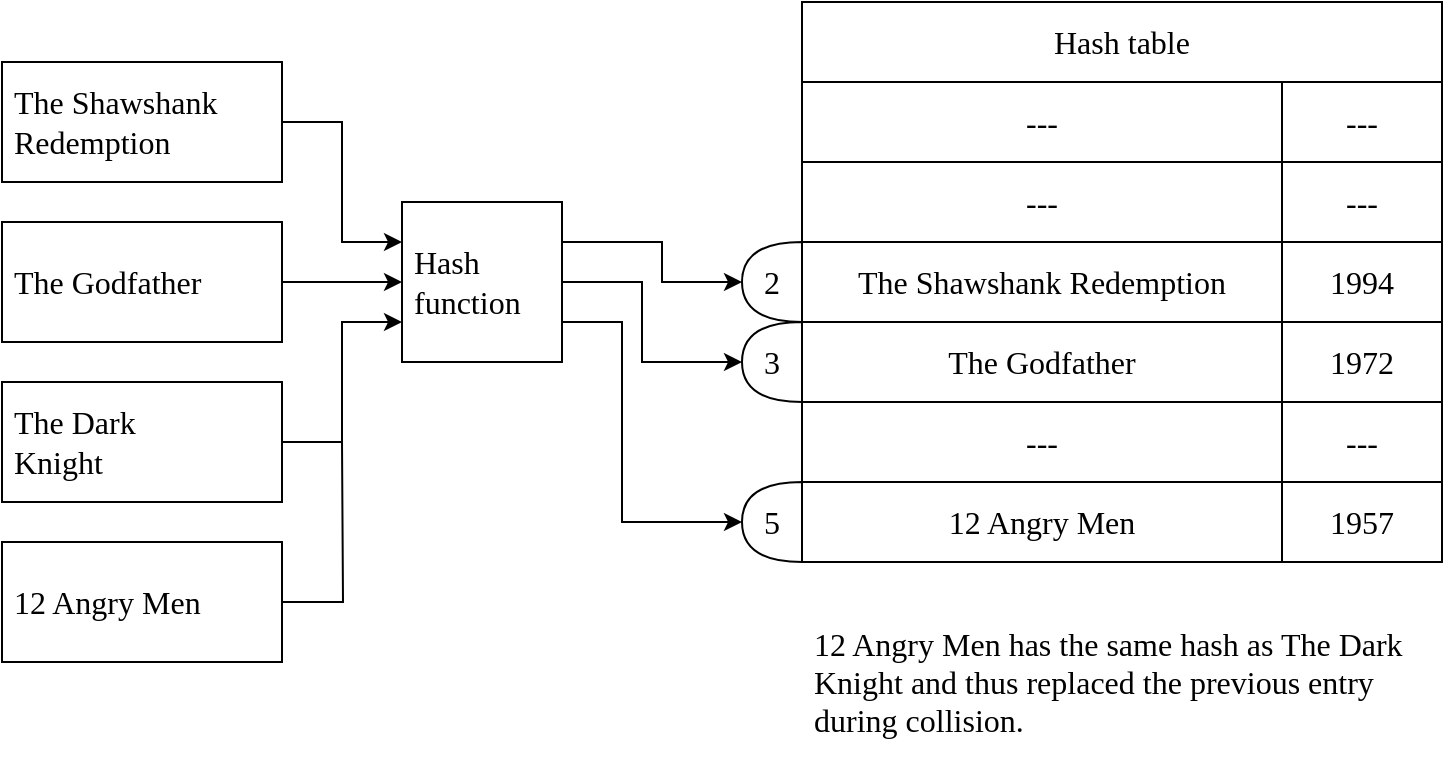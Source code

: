 <mxfile version="22.1.11" type="device" pages="10">
  <diagram name="Page-1" id="bB1tnt0SMZJW4v2Ykrct">
    <mxGraphModel dx="786" dy="506" grid="1" gridSize="10" guides="1" tooltips="1" connect="1" arrows="1" fold="1" page="1" pageScale="1" pageWidth="1100" pageHeight="850" math="0" shadow="0">
      <root>
        <mxCell id="0" />
        <mxCell id="1" parent="0" />
        <mxCell id="3XgC0hJyf-IoJRfYrE3W-25" style="edgeStyle=orthogonalEdgeStyle;rounded=0;orthogonalLoop=1;jettySize=auto;html=1;exitX=1;exitY=0.5;exitDx=0;exitDy=0;entryX=1;entryY=0.5;entryDx=0;entryDy=0;entryPerimeter=0;spacing=6;fontFamily=Verdana;fontSize=16;" parent="1" source="3XgC0hJyf-IoJRfYrE3W-1" target="ZBKwr-jBoWRPFvwuLSXk-4" edge="1">
          <mxGeometry relative="1" as="geometry">
            <mxPoint x="400" y="280" as="targetPoint" />
            <Array as="points">
              <mxPoint x="360" y="240" />
              <mxPoint x="360" y="280" />
            </Array>
          </mxGeometry>
        </mxCell>
        <mxCell id="3XgC0hJyf-IoJRfYrE3W-26" style="edgeStyle=orthogonalEdgeStyle;rounded=0;orthogonalLoop=1;jettySize=auto;html=1;exitX=1;exitY=0.75;exitDx=0;exitDy=0;entryX=1;entryY=0.5;entryDx=0;entryDy=0;entryPerimeter=0;spacing=6;fontFamily=Verdana;fontSize=16;" parent="1" source="3XgC0hJyf-IoJRfYrE3W-1" target="ZBKwr-jBoWRPFvwuLSXk-5" edge="1">
          <mxGeometry relative="1" as="geometry">
            <Array as="points">
              <mxPoint x="350" y="260" />
              <mxPoint x="350" y="360" />
            </Array>
            <mxPoint x="400" y="360" as="targetPoint" />
          </mxGeometry>
        </mxCell>
        <mxCell id="3XgC0hJyf-IoJRfYrE3W-1" value="Hash&lt;br style=&quot;font-size: 16px;&quot;&gt;&lt;div style=&quot;font-size: 16px;&quot;&gt;&lt;span style=&quot;background-color: initial; font-size: 16px;&quot;&gt;function&lt;/span&gt;&lt;/div&gt;" style="rounded=0;html=1;align=left;spacingTop=0;spacingLeft=0;spacingRight=0;spacingBottom=0;spacing=6;fontSize=16;fontFamily=Verdana;fillColor=none;" parent="1" vertex="1">
          <mxGeometry x="240" y="200" width="80" height="80" as="geometry" />
        </mxCell>
        <mxCell id="3XgC0hJyf-IoJRfYrE3W-64" value="Hash table" style="rounded=0;whiteSpace=wrap;html=1;fontFamily=Verdana;fontSize=16;spacing=6;fillColor=none;" parent="1" vertex="1">
          <mxGeometry x="440" y="100" width="320" height="40" as="geometry" />
        </mxCell>
        <mxCell id="3XgC0hJyf-IoJRfYrE3W-65" value="---" style="rounded=0;whiteSpace=wrap;html=1;fontFamily=Verdana;fontSize=16;spacing=6;fillColor=none;" parent="1" vertex="1">
          <mxGeometry x="440" y="140" width="240" height="40" as="geometry" />
        </mxCell>
        <mxCell id="3XgC0hJyf-IoJRfYrE3W-67" value="---" style="rounded=0;whiteSpace=wrap;html=1;fontFamily=Verdana;fontSize=16;spacing=6;fillColor=none;" parent="1" vertex="1">
          <mxGeometry x="680" y="140" width="80" height="40" as="geometry" />
        </mxCell>
        <mxCell id="3XgC0hJyf-IoJRfYrE3W-68" value="---" style="rounded=0;whiteSpace=wrap;html=1;fontFamily=Verdana;fontSize=16;spacing=6;fillColor=none;" parent="1" vertex="1">
          <mxGeometry x="440" y="180" width="240" height="40" as="geometry" />
        </mxCell>
        <mxCell id="3XgC0hJyf-IoJRfYrE3W-69" value="---" style="rounded=0;whiteSpace=wrap;html=1;fontFamily=Verdana;fontSize=16;spacing=6;fillColor=none;" parent="1" vertex="1">
          <mxGeometry x="680" y="180" width="80" height="40" as="geometry" />
        </mxCell>
        <mxCell id="3XgC0hJyf-IoJRfYrE3W-70" value="The Shawshank Redemption" style="rounded=0;whiteSpace=wrap;html=1;fontFamily=Verdana;fontSize=16;spacing=6;fillColor=none;" parent="1" vertex="1">
          <mxGeometry x="440" y="220" width="240" height="40" as="geometry" />
        </mxCell>
        <mxCell id="3XgC0hJyf-IoJRfYrE3W-71" value="1994" style="rounded=0;whiteSpace=wrap;html=1;fontFamily=Verdana;fontSize=16;spacing=6;fillColor=none;" parent="1" vertex="1">
          <mxGeometry x="680" y="220" width="80" height="40" as="geometry" />
        </mxCell>
        <mxCell id="3XgC0hJyf-IoJRfYrE3W-72" value="---" style="rounded=0;whiteSpace=wrap;html=1;fontFamily=Verdana;fontSize=16;spacing=6;fillColor=none;" parent="1" vertex="1">
          <mxGeometry x="440" y="300" width="240" height="40" as="geometry" />
        </mxCell>
        <mxCell id="3XgC0hJyf-IoJRfYrE3W-73" value="---" style="rounded=0;whiteSpace=wrap;html=1;fontFamily=Verdana;fontSize=16;spacing=6;fillColor=none;" parent="1" vertex="1">
          <mxGeometry x="680" y="300" width="80" height="40" as="geometry" />
        </mxCell>
        <mxCell id="3XgC0hJyf-IoJRfYrE3W-74" value="12 Angry Men" style="rounded=0;whiteSpace=wrap;html=1;fontFamily=Verdana;fontSize=16;spacing=6;fillColor=none;" parent="1" vertex="1">
          <mxGeometry x="440" y="340" width="240" height="40" as="geometry" />
        </mxCell>
        <mxCell id="3XgC0hJyf-IoJRfYrE3W-75" value="1957" style="rounded=0;whiteSpace=wrap;html=1;fontFamily=Verdana;fontSize=16;spacing=6;fillColor=none;" parent="1" vertex="1">
          <mxGeometry x="680" y="340" width="80" height="40" as="geometry" />
        </mxCell>
        <mxCell id="3XgC0hJyf-IoJRfYrE3W-76" value="The Godfather" style="rounded=0;whiteSpace=wrap;html=1;fontFamily=Verdana;fontSize=16;spacing=6;fillColor=none;" parent="1" vertex="1">
          <mxGeometry x="440" y="260" width="240" height="40" as="geometry" />
        </mxCell>
        <mxCell id="3XgC0hJyf-IoJRfYrE3W-77" value="1972" style="rounded=0;whiteSpace=wrap;html=1;fontFamily=Verdana;fontSize=16;spacing=6;fillColor=none;" parent="1" vertex="1">
          <mxGeometry x="680" y="260" width="80" height="40" as="geometry" />
        </mxCell>
        <mxCell id="ZBKwr-jBoWRPFvwuLSXk-1" value="&lt;div style=&quot;font-size: 16px;&quot;&gt;12 Angry Men has the same hash as The Dark Knight and thus replaced the previous entry during collision.&lt;/div&gt;" style="text;html=1;strokeColor=none;fillColor=none;align=left;verticalAlign=middle;whiteSpace=wrap;rounded=0;fontFamily=Verdana;fontSize=16;spacing=6;" parent="1" vertex="1">
          <mxGeometry x="440" y="400" width="320" height="80" as="geometry" />
        </mxCell>
        <mxCell id="ZBKwr-jBoWRPFvwuLSXk-2" value="2" style="shape=or;whiteSpace=wrap;html=1;direction=west;fontSize=16;fontFamily=Verdana;spacing=6;fillColor=none;" parent="1" vertex="1">
          <mxGeometry x="410" y="220" width="30" height="40" as="geometry" />
        </mxCell>
        <mxCell id="ZBKwr-jBoWRPFvwuLSXk-3" style="edgeStyle=orthogonalEdgeStyle;rounded=0;orthogonalLoop=1;jettySize=auto;html=1;exitX=1;exitY=0.25;exitDx=0;exitDy=0;entryX=1;entryY=0.5;entryDx=0;entryDy=0;entryPerimeter=0;spacing=6;fontFamily=Verdana;fontSize=16;" parent="1" source="3XgC0hJyf-IoJRfYrE3W-1" target="ZBKwr-jBoWRPFvwuLSXk-2" edge="1">
          <mxGeometry relative="1" as="geometry">
            <Array as="points">
              <mxPoint x="370" y="220" />
              <mxPoint x="370" y="240" />
            </Array>
          </mxGeometry>
        </mxCell>
        <mxCell id="ZBKwr-jBoWRPFvwuLSXk-4" value="3" style="shape=or;whiteSpace=wrap;html=1;direction=west;fontSize=16;fontFamily=Verdana;spacing=6;fillColor=none;" parent="1" vertex="1">
          <mxGeometry x="410" y="260" width="30" height="40" as="geometry" />
        </mxCell>
        <mxCell id="ZBKwr-jBoWRPFvwuLSXk-5" value="5" style="shape=or;whiteSpace=wrap;html=1;direction=west;fontSize=16;fontFamily=Verdana;spacing=6;fillColor=none;" parent="1" vertex="1">
          <mxGeometry x="410" y="340" width="30" height="40" as="geometry" />
        </mxCell>
        <mxCell id="-aexbJ8bwvWfumyx--Gh-11" style="edgeStyle=orthogonalEdgeStyle;rounded=0;orthogonalLoop=1;jettySize=auto;html=1;exitX=1;exitY=0.5;exitDx=0;exitDy=0;entryX=0;entryY=0.25;entryDx=0;entryDy=0;fontFamily=Verdana;fontSize=16;" parent="1" source="-aexbJ8bwvWfumyx--Gh-2" target="3XgC0hJyf-IoJRfYrE3W-1" edge="1">
          <mxGeometry relative="1" as="geometry" />
        </mxCell>
        <mxCell id="-aexbJ8bwvWfumyx--Gh-2" value="The Shawshank&lt;br style=&quot;font-size: 16px;&quot;&gt;Redemption" style="rounded=0;html=1;fontFamily=Verdana;fontSize=16;spacing=6;align=left;fillColor=none;" parent="1" vertex="1">
          <mxGeometry x="40" y="130" width="140" height="60" as="geometry" />
        </mxCell>
        <mxCell id="-aexbJ8bwvWfumyx--Gh-12" style="edgeStyle=orthogonalEdgeStyle;rounded=0;orthogonalLoop=1;jettySize=auto;html=1;exitX=1;exitY=0.5;exitDx=0;exitDy=0;entryX=0;entryY=0.5;entryDx=0;entryDy=0;fontFamily=Verdana;fontSize=16;" parent="1" source="-aexbJ8bwvWfumyx--Gh-4" target="3XgC0hJyf-IoJRfYrE3W-1" edge="1">
          <mxGeometry relative="1" as="geometry" />
        </mxCell>
        <mxCell id="-aexbJ8bwvWfumyx--Gh-4" value="The Godfather" style="rounded=0;html=1;fontFamily=Verdana;fontSize=16;spacing=6;align=left;fillColor=none;" parent="1" vertex="1">
          <mxGeometry x="40" y="210" width="140" height="60" as="geometry" />
        </mxCell>
        <mxCell id="-aexbJ8bwvWfumyx--Gh-14" style="edgeStyle=orthogonalEdgeStyle;rounded=0;orthogonalLoop=1;jettySize=auto;html=1;exitX=1;exitY=0.5;exitDx=0;exitDy=0;entryX=0;entryY=0.75;entryDx=0;entryDy=0;fontFamily=Verdana;fontSize=16;" parent="1" source="-aexbJ8bwvWfumyx--Gh-6" target="3XgC0hJyf-IoJRfYrE3W-1" edge="1">
          <mxGeometry relative="1" as="geometry" />
        </mxCell>
        <mxCell id="-aexbJ8bwvWfumyx--Gh-6" value="The Dark &lt;br style=&quot;font-size: 16px;&quot;&gt;Knight" style="rounded=0;html=1;fontFamily=Verdana;fontSize=16;spacing=6;align=left;fillColor=none;" parent="1" vertex="1">
          <mxGeometry x="40" y="290" width="140" height="60" as="geometry" />
        </mxCell>
        <mxCell id="r4jkDp9c3MnTp0USUNAs-1" style="edgeStyle=orthogonalEdgeStyle;rounded=0;orthogonalLoop=1;jettySize=auto;html=1;exitX=1;exitY=0.5;exitDx=0;exitDy=0;endArrow=none;endFill=0;" parent="1" source="-aexbJ8bwvWfumyx--Gh-10" edge="1">
          <mxGeometry relative="1" as="geometry">
            <mxPoint x="210" y="320" as="targetPoint" />
          </mxGeometry>
        </mxCell>
        <mxCell id="-aexbJ8bwvWfumyx--Gh-10" value="12 Angry Men" style="rounded=0;html=1;fontFamily=Verdana;fontSize=16;spacing=6;align=left;fillColor=none;" parent="1" vertex="1">
          <mxGeometry x="40" y="370" width="140" height="60" as="geometry" />
        </mxCell>
      </root>
    </mxGraphModel>
  </diagram>
  <diagram id="UFBptcyybyDSFWhnPOK_" name="Page-2">
    <mxGraphModel dx="786" dy="506" grid="1" gridSize="10" guides="1" tooltips="1" connect="1" arrows="1" fold="1" page="1" pageScale="1" pageWidth="1100" pageHeight="850" math="0" shadow="0">
      <root>
        <mxCell id="0" />
        <mxCell id="1" parent="0" />
        <mxCell id="fMelH3czgm8rzjSIlPwI-2" value="int hash_function(char *key)&lt;br style=&quot;font-size: 20px;&quot;&gt;{&lt;br style=&quot;font-size: 20px;&quot;&gt;&amp;nbsp; &amp;nbsp; return 5;&lt;br style=&quot;font-size: 20px;&quot;&gt;}" style="rounded=1;whiteSpace=wrap;html=1;align=left;spacing=6;fontFamily=Lucida Console;fontSize=20;labelBackgroundColor=none;arcSize=0;" parent="1" vertex="1">
          <mxGeometry x="40" y="40" width="360" height="200" as="geometry" />
        </mxCell>
        <mxCell id="fMelH3czgm8rzjSIlPwI-3" value="Fast but too much collision" style="text;html=1;strokeColor=none;fillColor=none;align=center;verticalAlign=middle;whiteSpace=wrap;rounded=0;fontFamily=Garamond;fontSize=20;" parent="1" vertex="1">
          <mxGeometry x="40" y="240" width="360" height="60" as="geometry" />
        </mxCell>
        <mxCell id="fMelH3czgm8rzjSIlPwI-4" value="int hash_function(char *key)&lt;br style=&quot;font-size: 20px;&quot;&gt;{&lt;br style=&quot;font-size: 20px;&quot;&gt;&amp;nbsp; &amp;nbsp; int length = 0;&lt;br&gt;&amp;nbsp; &amp;nbsp; while (*key++) ++length;&lt;br&gt;&amp;nbsp; &amp;nbsp; return length;&lt;br style=&quot;font-size: 20px;&quot;&gt;}" style="rounded=1;whiteSpace=wrap;html=1;align=left;spacing=6;fontFamily=Lucida Console;fontSize=20;labelBackgroundColor=none;arcSize=0;" parent="1" vertex="1">
          <mxGeometry x="40" y="300" width="360" height="200" as="geometry" />
        </mxCell>
        <mxCell id="fMelH3czgm8rzjSIlPwI-5" value="Fast but still frequent collision if keys are of same length" style="text;html=1;strokeColor=none;fillColor=none;align=center;verticalAlign=middle;whiteSpace=wrap;rounded=0;fontFamily=Garamond;fontSize=20;" parent="1" vertex="1">
          <mxGeometry x="40" y="500" width="360" height="60" as="geometry" />
        </mxCell>
        <mxCell id="fMelH3czgm8rzjSIlPwI-6" value="int hash_function(char *key)&lt;br style=&quot;font-size: 20px;&quot;&gt;{&lt;br style=&quot;font-size: 20px;&quot;&gt;&amp;nbsp; &amp;nbsp; int sum = 0;&lt;br&gt;&amp;nbsp; &amp;nbsp; while (*key) sum +=&amp;nbsp; &amp;nbsp; *key++;&lt;br&gt;&amp;nbsp; &amp;nbsp; return sum;&lt;br style=&quot;font-size: 20px;&quot;&gt;}" style="rounded=1;whiteSpace=wrap;html=1;align=left;spacing=6;fontFamily=Lucida Console;fontSize=20;labelBackgroundColor=none;arcSize=0;" parent="1" vertex="1">
          <mxGeometry x="440" y="40" width="360" height="200" as="geometry" />
        </mxCell>
        <mxCell id="fMelH3czgm8rzjSIlPwI-7" value="Fast and collision is reduced now that sum is more random" style="text;html=1;strokeColor=none;fillColor=none;align=center;verticalAlign=middle;whiteSpace=wrap;rounded=0;fontFamily=Garamond;fontSize=20;" parent="1" vertex="1">
          <mxGeometry x="440" y="240" width="360" height="60" as="geometry" />
        </mxCell>
        <mxCell id="y1t9HOXJuMZA2RU4ND6u-1" value="int hash_function(char *key)&lt;br style=&quot;font-size: 20px;&quot;&gt;{&lt;br style=&quot;font-size: 20px;&quot;&gt;&amp;nbsp; &amp;nbsp; int sum = 0;&lt;br&gt;&amp;nbsp; &amp;nbsp; while (*key) sum = 2*sum + *key++;&lt;br&gt;&amp;nbsp; &amp;nbsp; return sum;&lt;br style=&quot;font-size: 20px;&quot;&gt;}" style="rounded=1;whiteSpace=wrap;html=1;align=left;spacing=6;fontFamily=Lucida Console;fontSize=20;labelBackgroundColor=none;arcSize=0;" parent="1" vertex="1">
          <mxGeometry x="440" y="300" width="360" height="200" as="geometry" />
        </mxCell>
        <mxCell id="y1t9HOXJuMZA2RU4ND6u-2" value="Fast and collsion is reduced further now that the sum is more distributed" style="text;html=1;strokeColor=none;fillColor=none;align=center;verticalAlign=middle;whiteSpace=wrap;rounded=0;fontFamily=Garamond;fontSize=20;" parent="1" vertex="1">
          <mxGeometry x="440" y="500" width="360" height="60" as="geometry" />
        </mxCell>
        <mxCell id="iUoc0C_UMV81Lh17znTq-1" value="It is also more random for keys which have the same characters" style="text;html=1;strokeColor=none;fillColor=none;align=center;verticalAlign=middle;whiteSpace=wrap;rounded=0;fontFamily=Garamond;fontSize=20;" parent="1" vertex="1">
          <mxGeometry x="440" y="550" width="360" height="60" as="geometry" />
        </mxCell>
      </root>
    </mxGraphModel>
  </diagram>
  <diagram id="q6Ne9vRp39SoMEG4Hc69" name="Page-3">
    <mxGraphModel dx="786" dy="506" grid="1" gridSize="10" guides="1" tooltips="1" connect="1" arrows="1" fold="1" page="1" pageScale="1" pageWidth="1100" pageHeight="850" math="0" shadow="0">
      <root>
        <mxCell id="0" />
        <mxCell id="1" parent="0" />
        <mxCell id="4PQiP1_kq0XXCn7xBwL1-1" value="int hash_function(char *key)&lt;br style=&quot;font-size: 20px;&quot;&gt;{&lt;br style=&quot;font-size: 20px;&quot;&gt;&amp;nbsp; &amp;nbsp; int id = 0;&lt;br&gt;&amp;nbsp; &amp;nbsp; ++key;&lt;br&gt;&amp;nbsp; &amp;nbsp; while (*key) &lt;br&gt;&amp;nbsp; &amp;nbsp; &amp;nbsp; &amp;nbsp; id = 10*id + (*key++ - &#39;0&#39;);&lt;br&gt;&amp;nbsp; &amp;nbsp; return id;&lt;br style=&quot;font-size: 20px;&quot;&gt;}" style="rounded=1;whiteSpace=wrap;html=1;align=left;spacing=6;fontFamily=Lucida Console;fontSize=20;labelBackgroundColor=none;arcSize=7;" parent="1" vertex="1">
          <mxGeometry x="40" y="40" width="480" height="240" as="geometry" />
        </mxCell>
        <mxCell id="9JaoTb7UYbh6upOhPJ5I-1" value="&lt;div&gt;An office assigns an id to each of its employees like&amp;nbsp;&lt;span style=&quot;background-color: initial;&quot;&gt;E0, E1, E2, E3 ...&lt;/span&gt;&lt;/div&gt;&lt;div&gt;In this case using identity hashing is a good choice due to the nature of ids.&lt;/div&gt;" style="text;html=1;strokeColor=none;fillColor=none;align=left;verticalAlign=middle;whiteSpace=wrap;rounded=0;fontFamily=Garamond;fontSize=20;spacing=6;" parent="1" vertex="1">
          <mxGeometry x="40" y="280" width="480" height="120" as="geometry" />
        </mxCell>
      </root>
    </mxGraphModel>
  </diagram>
  <diagram id="u-zdKquvK0Ui6et9cas8" name="Page-4">
    <mxGraphModel dx="786" dy="506" grid="1" gridSize="10" guides="1" tooltips="1" connect="1" arrows="1" fold="1" page="1" pageScale="1" pageWidth="1100" pageHeight="850" math="0" shadow="0">
      <root>
        <mxCell id="0" />
        <mxCell id="1" parent="0" />
        <mxCell id="YpdxZzSUTDV1Zn9vbhq5-10" style="edgeStyle=orthogonalEdgeStyle;rounded=0;orthogonalLoop=1;jettySize=auto;html=1;exitX=1;exitY=0.5;exitDx=0;exitDy=0;entryX=0;entryY=0.5;entryDx=0;entryDy=0;" parent="1" source="YpdxZzSUTDV1Zn9vbhq5-2" target="YpdxZzSUTDV1Zn9vbhq5-9" edge="1">
          <mxGeometry relative="1" as="geometry" />
        </mxCell>
        <mxCell id="YpdxZzSUTDV1Zn9vbhq5-15" style="edgeStyle=orthogonalEdgeStyle;rounded=0;orthogonalLoop=1;jettySize=auto;html=1;exitX=0.5;exitY=1;exitDx=0;exitDy=0;entryX=0;entryY=0.5;entryDx=0;entryDy=0;" parent="1" source="YpdxZzSUTDV1Zn9vbhq5-2" target="YpdxZzSUTDV1Zn9vbhq5-13" edge="1">
          <mxGeometry relative="1" as="geometry" />
        </mxCell>
        <mxCell id="YpdxZzSUTDV1Zn9vbhq5-2" value="11001001" style="rounded=0;whiteSpace=wrap;html=1;fontFamily=Lucida Console;fontSize=20;fontColor=#B5739D;" parent="1" vertex="1">
          <mxGeometry x="120" y="150" width="120" height="60" as="geometry" />
        </mxCell>
        <mxCell id="YpdxZzSUTDV1Zn9vbhq5-4" value="1001001&lt;font color=&quot;#000000&quot;&gt;0&lt;/font&gt;" style="rounded=0;whiteSpace=wrap;html=1;fontFamily=Lucida Console;fontSize=20;fontColor=#B5739D;" parent="1" vertex="1">
          <mxGeometry x="520" y="150" width="120" height="60" as="geometry" />
        </mxCell>
        <mxCell id="YpdxZzSUTDV1Zn9vbhq5-11" style="edgeStyle=orthogonalEdgeStyle;rounded=0;orthogonalLoop=1;jettySize=auto;html=1;exitX=1;exitY=0.5;exitDx=0;exitDy=0;entryX=0;entryY=0.5;entryDx=0;entryDy=0;" parent="1" source="YpdxZzSUTDV1Zn9vbhq5-9" target="YpdxZzSUTDV1Zn9vbhq5-4" edge="1">
          <mxGeometry relative="1" as="geometry" />
        </mxCell>
        <mxCell id="YpdxZzSUTDV1Zn9vbhq5-9" value="Left shift &lt;font face=&quot;Lucida Console&quot;&gt;(&amp;lt;&amp;lt;)&lt;/font&gt;" style="text;html=1;strokeColor=none;fillColor=none;align=center;verticalAlign=middle;whiteSpace=wrap;rounded=0;fontFamily=Garamond;fontSize=20;" parent="1" vertex="1">
          <mxGeometry x="300" y="165" width="160" height="30" as="geometry" />
        </mxCell>
        <mxCell id="YpdxZzSUTDV1Zn9vbhq5-12" value="&lt;font color=&quot;#000000&quot;&gt;0&lt;/font&gt;1100100" style="rounded=0;whiteSpace=wrap;html=1;fontFamily=Lucida Console;fontSize=20;fontColor=#B5739D;" parent="1" vertex="1">
          <mxGeometry x="520" y="250" width="120" height="60" as="geometry" />
        </mxCell>
        <mxCell id="YpdxZzSUTDV1Zn9vbhq5-14" style="edgeStyle=orthogonalEdgeStyle;rounded=0;orthogonalLoop=1;jettySize=auto;html=1;exitX=1;exitY=0.5;exitDx=0;exitDy=0;entryX=0;entryY=0.5;entryDx=0;entryDy=0;" parent="1" source="YpdxZzSUTDV1Zn9vbhq5-13" target="YpdxZzSUTDV1Zn9vbhq5-12" edge="1">
          <mxGeometry relative="1" as="geometry" />
        </mxCell>
        <mxCell id="YpdxZzSUTDV1Zn9vbhq5-13" value="Right shift &lt;font face=&quot;Lucida Console&quot;&gt;(&amp;gt;&amp;gt;)&lt;/font&gt;" style="text;html=1;strokeColor=none;fillColor=none;align=center;verticalAlign=middle;whiteSpace=wrap;rounded=0;fontFamily=Garamond;fontSize=20;" parent="1" vertex="1">
          <mxGeometry x="300" y="265" width="160" height="30" as="geometry" />
        </mxCell>
        <mxCell id="YpdxZzSUTDV1Zn9vbhq5-16" value="Bit shift" style="text;html=1;strokeColor=none;fillColor=none;align=center;verticalAlign=middle;whiteSpace=wrap;rounded=0;fontFamily=Garamond;fontSize=20;fontStyle=4" parent="1" vertex="1">
          <mxGeometry x="320" y="320" width="160" height="40" as="geometry" />
        </mxCell>
        <mxCell id="YpdxZzSUTDV1Zn9vbhq5-29" style="edgeStyle=orthogonalEdgeStyle;rounded=0;orthogonalLoop=1;jettySize=auto;html=1;exitX=1;exitY=0.5;exitDx=0;exitDy=0;entryX=0;entryY=0.25;entryDx=0;entryDy=0;" parent="1" source="YpdxZzSUTDV1Zn9vbhq5-17" target="YpdxZzSUTDV1Zn9vbhq5-23" edge="1">
          <mxGeometry relative="1" as="geometry" />
        </mxCell>
        <mxCell id="YpdxZzSUTDV1Zn9vbhq5-17" value="11001001" style="rounded=0;whiteSpace=wrap;html=1;fontFamily=Lucida Console;fontSize=20;fontColor=#B5739D;" parent="1" vertex="1">
          <mxGeometry x="120" y="360" width="120" height="60" as="geometry" />
        </mxCell>
        <mxCell id="YpdxZzSUTDV1Zn9vbhq5-18" value="Bit masking means hiding some bits from an existing bitstream.&lt;br style=&quot;font-size: 20px;&quot;&gt;E.g. If the first 2 bits are to masked out, bitwise AND operation can be used." style="text;html=1;strokeColor=none;fillColor=none;align=left;verticalAlign=top;whiteSpace=wrap;rounded=0;spacing=6;fontSize=20;fontFamily=Garamond;" parent="1" vertex="1">
          <mxGeometry x="120" y="510" width="520" height="90" as="geometry" />
        </mxCell>
        <mxCell id="YpdxZzSUTDV1Zn9vbhq5-28" style="edgeStyle=orthogonalEdgeStyle;rounded=0;orthogonalLoop=1;jettySize=auto;html=1;exitX=1;exitY=0.5;exitDx=0;exitDy=0;entryX=0;entryY=0.75;entryDx=0;entryDy=0;" parent="1" source="YpdxZzSUTDV1Zn9vbhq5-19" target="YpdxZzSUTDV1Zn9vbhq5-23" edge="1">
          <mxGeometry relative="1" as="geometry" />
        </mxCell>
        <mxCell id="YpdxZzSUTDV1Zn9vbhq5-19" value="00111111" style="rounded=0;whiteSpace=wrap;html=1;fontFamily=Lucida Console;fontSize=20;fontColor=default;" parent="1" vertex="1">
          <mxGeometry x="120" y="440" width="120" height="60" as="geometry" />
        </mxCell>
        <mxCell id="YpdxZzSUTDV1Zn9vbhq5-22" value="&lt;font color=&quot;#000000&quot;&gt;00&lt;/font&gt;001001" style="rounded=0;whiteSpace=wrap;html=1;fontFamily=Lucida Console;fontSize=20;fontColor=#B5739D;" parent="1" vertex="1">
          <mxGeometry x="520" y="400" width="120" height="60" as="geometry" />
        </mxCell>
        <mxCell id="YpdxZzSUTDV1Zn9vbhq5-30" style="edgeStyle=orthogonalEdgeStyle;rounded=0;orthogonalLoop=1;jettySize=auto;html=1;exitX=1;exitY=0.5;exitDx=0;exitDy=0;entryX=0;entryY=0.5;entryDx=0;entryDy=0;" parent="1" source="YpdxZzSUTDV1Zn9vbhq5-23" target="YpdxZzSUTDV1Zn9vbhq5-22" edge="1">
          <mxGeometry relative="1" as="geometry" />
        </mxCell>
        <mxCell id="YpdxZzSUTDV1Zn9vbhq5-23" value="Bitwise AND &lt;font face=&quot;Lucida Console&quot;&gt;(&amp;amp;)&lt;/font&gt;" style="text;html=1;strokeColor=none;fillColor=none;align=center;verticalAlign=middle;whiteSpace=wrap;rounded=0;fontFamily=Garamond;fontSize=20;" parent="1" vertex="1">
          <mxGeometry x="300" y="410" width="160" height="40" as="geometry" />
        </mxCell>
        <mxCell id="YpdxZzSUTDV1Zn9vbhq5-31" value="Bit masking" style="text;html=1;strokeColor=none;fillColor=none;align=center;verticalAlign=middle;whiteSpace=wrap;rounded=0;fontFamily=Garamond;fontSize=20;fontStyle=4" parent="1" vertex="1">
          <mxGeometry x="320" y="600" width="160" height="40" as="geometry" />
        </mxCell>
      </root>
    </mxGraphModel>
  </diagram>
  <diagram id="iNotb1F45nBeIOcLdRKf" name="Page-5">
    <mxGraphModel dx="786" dy="506" grid="1" gridSize="10" guides="1" tooltips="1" connect="1" arrows="1" fold="1" page="1" pageScale="1" pageWidth="1100" pageHeight="850" math="0" shadow="0">
      <root>
        <mxCell id="0" />
        <mxCell id="1" parent="0" />
        <mxCell id="LnUTd1ogQdSAkgvQXrR_-3" value="Hash&lt;br style=&quot;font-size: 20px;&quot;&gt;&lt;div style=&quot;font-size: 20px;&quot;&gt;&lt;span style=&quot;background-color: initial; font-size: 20px;&quot;&gt;function&lt;/span&gt;&lt;/div&gt;" style="rounded=0;html=1;align=left;spacingTop=0;spacingLeft=0;spacingRight=0;spacingBottom=0;spacing=6;fontSize=20;fontFamily=Garamond;" parent="1" vertex="1">
          <mxGeometry x="260" y="200" width="80" height="80" as="geometry" />
        </mxCell>
        <mxCell id="LnUTd1ogQdSAkgvQXrR_-48" style="edgeStyle=orthogonalEdgeStyle;rounded=0;orthogonalLoop=1;jettySize=auto;html=1;exitX=1;exitY=0.5;exitDx=0;exitDy=0;entryX=0;entryY=0.25;entryDx=0;entryDy=0;" parent="1" source="LnUTd1ogQdSAkgvQXrR_-5" target="LnUTd1ogQdSAkgvQXrR_-3" edge="1">
          <mxGeometry relative="1" as="geometry" />
        </mxCell>
        <mxCell id="LnUTd1ogQdSAkgvQXrR_-5" value="The Shawshank&lt;br style=&quot;font-size: 20px;&quot;&gt;Redemption" style="rounded=0;html=1;fontFamily=Garamond;fontSize=20;spacing=6;align=left;" parent="1" vertex="1">
          <mxGeometry x="40" y="130" width="140" height="60" as="geometry" />
        </mxCell>
        <mxCell id="LnUTd1ogQdSAkgvQXrR_-6" style="edgeStyle=orthogonalEdgeStyle;rounded=0;orthogonalLoop=1;jettySize=auto;html=1;exitX=1;exitY=0.5;exitDx=0;exitDy=0;entryX=0;entryY=0.5;entryDx=0;entryDy=0;spacing=6;fontFamily=Garamond;fontSize=20;" parent="1" source="LnUTd1ogQdSAkgvQXrR_-7" target="LnUTd1ogQdSAkgvQXrR_-3" edge="1">
          <mxGeometry relative="1" as="geometry" />
        </mxCell>
        <mxCell id="LnUTd1ogQdSAkgvQXrR_-7" value="The Godfather" style="rounded=0;html=1;fontFamily=Garamond;fontSize=20;spacing=6;align=left;" parent="1" vertex="1">
          <mxGeometry x="40" y="210" width="140" height="60" as="geometry" />
        </mxCell>
        <mxCell id="LnUTd1ogQdSAkgvQXrR_-8" style="edgeStyle=orthogonalEdgeStyle;rounded=0;orthogonalLoop=1;jettySize=auto;html=1;exitX=1;exitY=0.5;exitDx=0;exitDy=0;entryX=0;entryY=0.75;entryDx=0;entryDy=0;spacing=6;fontFamily=Garamond;fontSize=20;" parent="1" source="LnUTd1ogQdSAkgvQXrR_-9" target="LnUTd1ogQdSAkgvQXrR_-3" edge="1">
          <mxGeometry relative="1" as="geometry">
            <mxPoint x="220" y="260" as="targetPoint" />
          </mxGeometry>
        </mxCell>
        <mxCell id="LnUTd1ogQdSAkgvQXrR_-9" value="The Dark &lt;br style=&quot;font-size: 20px;&quot;&gt;Knight" style="rounded=0;html=1;fontFamily=Garamond;fontSize=20;spacing=6;align=left;" parent="1" vertex="1">
          <mxGeometry x="40" y="370" width="140" height="60" as="geometry" />
        </mxCell>
        <mxCell id="LnUTd1ogQdSAkgvQXrR_-10" value="Hash table" style="rounded=0;whiteSpace=wrap;html=1;fontFamily=Garamond;fontSize=20;spacing=6;" parent="1" vertex="1">
          <mxGeometry x="460" y="200" width="100" height="40" as="geometry" />
        </mxCell>
        <mxCell id="LnUTd1ogQdSAkgvQXrR_-12" value="null" style="rounded=0;whiteSpace=wrap;html=1;fontFamily=Garamond;fontSize=20;spacing=6;" parent="1" vertex="1">
          <mxGeometry x="560" y="200" width="40" height="40" as="geometry" />
        </mxCell>
        <mxCell id="LnUTd1ogQdSAkgvQXrR_-14" value="null" style="rounded=0;whiteSpace=wrap;html=1;fontFamily=Garamond;fontSize=20;spacing=6;" parent="1" vertex="1">
          <mxGeometry x="600" y="200" width="40" height="40" as="geometry" />
        </mxCell>
        <mxCell id="LnUTd1ogQdSAkgvQXrR_-69" style="edgeStyle=orthogonalEdgeStyle;rounded=0;orthogonalLoop=1;jettySize=auto;html=1;exitX=0.5;exitY=1;exitDx=0;exitDy=0;entryX=0;entryY=0.5;entryDx=0;entryDy=0;dashed=1;dashPattern=8 8;" parent="1" source="LnUTd1ogQdSAkgvQXrR_-16" target="LnUTd1ogQdSAkgvQXrR_-33" edge="1">
          <mxGeometry relative="1" as="geometry">
            <mxPoint x="430" y="450" as="targetPoint" />
            <Array as="points">
              <mxPoint x="660" y="260" />
              <mxPoint x="420" y="260" />
              <mxPoint x="420" y="480" />
            </Array>
          </mxGeometry>
        </mxCell>
        <mxCell id="LnUTd1ogQdSAkgvQXrR_-16" value="" style="rounded=0;whiteSpace=wrap;html=1;fontFamily=Garamond;fontSize=20;spacing=6;" parent="1" vertex="1">
          <mxGeometry x="640" y="200" width="40" height="40" as="geometry" />
        </mxCell>
        <mxCell id="LnUTd1ogQdSAkgvQXrR_-18" value="null" style="rounded=0;whiteSpace=wrap;html=1;fontFamily=Garamond;fontSize=20;spacing=6;" parent="1" vertex="1">
          <mxGeometry x="720" y="200" width="40" height="40" as="geometry" />
        </mxCell>
        <mxCell id="LnUTd1ogQdSAkgvQXrR_-66" style="edgeStyle=orthogonalEdgeStyle;rounded=0;orthogonalLoop=1;jettySize=auto;html=1;exitX=0.5;exitY=1;exitDx=0;exitDy=0;entryX=0;entryY=0.5;entryDx=0;entryDy=0;dashed=1;dashPattern=8 8;" parent="1" source="LnUTd1ogQdSAkgvQXrR_-20" target="LnUTd1ogQdSAkgvQXrR_-28" edge="1">
          <mxGeometry relative="1" as="geometry">
            <Array as="points">
              <mxPoint x="780" y="280" />
              <mxPoint x="440" y="280" />
              <mxPoint x="440" y="320" />
            </Array>
          </mxGeometry>
        </mxCell>
        <mxCell id="LnUTd1ogQdSAkgvQXrR_-20" value="" style="rounded=0;whiteSpace=wrap;html=1;fontFamily=Garamond;fontSize=20;spacing=6;" parent="1" vertex="1">
          <mxGeometry x="760" y="200" width="40" height="40" as="geometry" />
        </mxCell>
        <mxCell id="LnUTd1ogQdSAkgvQXrR_-67" style="edgeStyle=orthogonalEdgeStyle;rounded=0;orthogonalLoop=1;jettySize=auto;html=1;exitX=0.5;exitY=1;exitDx=0;exitDy=0;entryX=0;entryY=0.5;entryDx=0;entryDy=0;dashed=1;dashPattern=8 8;" parent="1" source="LnUTd1ogQdSAkgvQXrR_-22" target="LnUTd1ogQdSAkgvQXrR_-31" edge="1">
          <mxGeometry relative="1" as="geometry">
            <Array as="points">
              <mxPoint x="700" y="270" />
              <mxPoint x="430" y="270" />
              <mxPoint x="430" y="400" />
            </Array>
          </mxGeometry>
        </mxCell>
        <mxCell id="LnUTd1ogQdSAkgvQXrR_-22" value="" style="rounded=0;whiteSpace=wrap;html=1;fontFamily=Garamond;fontSize=20;spacing=6;" parent="1" vertex="1">
          <mxGeometry x="680" y="200" width="40" height="40" as="geometry" />
        </mxCell>
        <mxCell id="LnUTd1ogQdSAkgvQXrR_-24" value="2" style="shape=or;whiteSpace=wrap;html=1;direction=north;fontSize=20;fontFamily=Garamond;spacing=6;" parent="1" vertex="1">
          <mxGeometry x="640" y="170" width="40" height="30" as="geometry" />
        </mxCell>
        <mxCell id="LnUTd1ogQdSAkgvQXrR_-26" value="3" style="shape=or;whiteSpace=wrap;html=1;direction=north;fontSize=20;fontFamily=Garamond;spacing=6;" parent="1" vertex="1">
          <mxGeometry x="680" y="170" width="40" height="30" as="geometry" />
        </mxCell>
        <mxCell id="LnUTd1ogQdSAkgvQXrR_-27" value="5" style="shape=or;whiteSpace=wrap;html=1;direction=north;fontSize=20;fontFamily=Garamond;spacing=6;" parent="1" vertex="1">
          <mxGeometry x="760" y="170" width="40" height="30" as="geometry" />
        </mxCell>
        <mxCell id="LnUTd1ogQdSAkgvQXrR_-28" value="The Shawshank&lt;br style=&quot;font-size: 20px;&quot;&gt;Redemption" style="rounded=0;html=1;fontFamily=Garamond;fontSize=20;spacing=6;align=left;" parent="1" vertex="1">
          <mxGeometry x="460" y="290" width="140" height="60" as="geometry" />
        </mxCell>
        <mxCell id="LnUTd1ogQdSAkgvQXrR_-30" value="1994" style="rounded=0;html=1;fontFamily=Garamond;fontSize=20;spacing=6;align=left;" parent="1" vertex="1">
          <mxGeometry x="600" y="290" width="60" height="60" as="geometry" />
        </mxCell>
        <mxCell id="LnUTd1ogQdSAkgvQXrR_-31" value="The Godfather" style="rounded=0;html=1;fontFamily=Garamond;fontSize=20;spacing=6;align=left;" parent="1" vertex="1">
          <mxGeometry x="460" y="370" width="140" height="60" as="geometry" />
        </mxCell>
        <mxCell id="LnUTd1ogQdSAkgvQXrR_-40" style="edgeStyle=orthogonalEdgeStyle;rounded=0;orthogonalLoop=1;jettySize=auto;html=1;exitX=1;exitY=0.5;exitDx=0;exitDy=0;entryX=0;entryY=0.5;entryDx=0;entryDy=0;" parent="1" source="LnUTd1ogQdSAkgvQXrR_-32" target="LnUTd1ogQdSAkgvQXrR_-38" edge="1">
          <mxGeometry relative="1" as="geometry" />
        </mxCell>
        <mxCell id="LnUTd1ogQdSAkgvQXrR_-32" value="1972" style="rounded=0;html=1;fontFamily=Garamond;fontSize=20;spacing=6;align=left;" parent="1" vertex="1">
          <mxGeometry x="600" y="370" width="60" height="60" as="geometry" />
        </mxCell>
        <mxCell id="LnUTd1ogQdSAkgvQXrR_-33" value="The Dark &lt;br&gt;Knight" style="rounded=0;html=1;fontFamily=Garamond;fontSize=20;spacing=6;align=left;" parent="1" vertex="1">
          <mxGeometry x="460" y="450" width="140" height="60" as="geometry" />
        </mxCell>
        <mxCell id="LnUTd1ogQdSAkgvQXrR_-43" style="edgeStyle=orthogonalEdgeStyle;rounded=0;orthogonalLoop=1;jettySize=auto;html=1;exitX=1;exitY=0.5;exitDx=0;exitDy=0;entryX=0;entryY=0.5;entryDx=0;entryDy=0;" parent="1" source="LnUTd1ogQdSAkgvQXrR_-34" target="LnUTd1ogQdSAkgvQXrR_-41" edge="1">
          <mxGeometry relative="1" as="geometry" />
        </mxCell>
        <mxCell id="LnUTd1ogQdSAkgvQXrR_-34" value="2008" style="rounded=0;html=1;fontFamily=Garamond;fontSize=20;spacing=6;align=left;" parent="1" vertex="1">
          <mxGeometry x="600" y="450" width="60" height="60" as="geometry" />
        </mxCell>
        <mxCell id="LnUTd1ogQdSAkgvQXrR_-38" value="The Godfather&lt;br&gt;Part II" style="rounded=0;html=1;fontFamily=Garamond;fontSize=20;spacing=6;align=left;" parent="1" vertex="1">
          <mxGeometry x="680" y="370" width="140" height="60" as="geometry" />
        </mxCell>
        <mxCell id="LnUTd1ogQdSAkgvQXrR_-39" value="1974" style="rounded=0;html=1;fontFamily=Garamond;fontSize=20;spacing=6;align=left;" parent="1" vertex="1">
          <mxGeometry x="820" y="370" width="60" height="60" as="geometry" />
        </mxCell>
        <mxCell id="LnUTd1ogQdSAkgvQXrR_-41" value="12 Angry Men" style="rounded=0;html=1;fontFamily=Garamond;fontSize=20;spacing=6;align=left;" parent="1" vertex="1">
          <mxGeometry x="680" y="450" width="140" height="60" as="geometry" />
        </mxCell>
        <mxCell id="LnUTd1ogQdSAkgvQXrR_-42" value="1957" style="rounded=0;html=1;fontFamily=Garamond;fontSize=20;spacing=6;align=left;" parent="1" vertex="1">
          <mxGeometry x="820" y="450" width="60" height="60" as="geometry" />
        </mxCell>
        <mxCell id="LnUTd1ogQdSAkgvQXrR_-55" style="edgeStyle=orthogonalEdgeStyle;rounded=0;orthogonalLoop=1;jettySize=auto;html=1;exitX=1;exitY=0.5;exitDx=0;exitDy=0;endArrow=none;endFill=0;" parent="1" source="LnUTd1ogQdSAkgvQXrR_-49" edge="1">
          <mxGeometry relative="1" as="geometry">
            <mxPoint x="200" y="240" as="targetPoint" />
          </mxGeometry>
        </mxCell>
        <mxCell id="LnUTd1ogQdSAkgvQXrR_-49" value="The Godfather&lt;br&gt;Part II" style="rounded=0;html=1;fontFamily=Garamond;fontSize=20;spacing=6;align=left;" parent="1" vertex="1">
          <mxGeometry x="40" y="290" width="140" height="60" as="geometry" />
        </mxCell>
        <mxCell id="LnUTd1ogQdSAkgvQXrR_-56" style="edgeStyle=orthogonalEdgeStyle;rounded=0;orthogonalLoop=1;jettySize=auto;html=1;exitX=1;exitY=0.5;exitDx=0;exitDy=0;endArrow=none;endFill=0;" parent="1" source="LnUTd1ogQdSAkgvQXrR_-50" edge="1">
          <mxGeometry relative="1" as="geometry">
            <mxPoint x="200" y="400" as="targetPoint" />
          </mxGeometry>
        </mxCell>
        <mxCell id="LnUTd1ogQdSAkgvQXrR_-50" value="12 Angry Men" style="rounded=0;html=1;fontFamily=Garamond;fontSize=20;spacing=6;align=left;" parent="1" vertex="1">
          <mxGeometry x="40" y="450" width="140" height="60" as="geometry" />
        </mxCell>
        <mxCell id="LnUTd1ogQdSAkgvQXrR_-63" style="edgeStyle=orthogonalEdgeStyle;rounded=0;orthogonalLoop=1;jettySize=auto;html=1;exitX=1;exitY=0.25;exitDx=0;exitDy=0;entryX=1;entryY=0.5;entryDx=0;entryDy=0;entryPerimeter=0;dashed=1;dashPattern=8 8;" parent="1" source="LnUTd1ogQdSAkgvQXrR_-3" target="LnUTd1ogQdSAkgvQXrR_-27" edge="1">
          <mxGeometry relative="1" as="geometry">
            <Array as="points">
              <mxPoint x="350" y="220" />
              <mxPoint x="350" y="130" />
              <mxPoint x="780" y="130" />
            </Array>
          </mxGeometry>
        </mxCell>
        <mxCell id="LnUTd1ogQdSAkgvQXrR_-64" style="edgeStyle=orthogonalEdgeStyle;rounded=0;orthogonalLoop=1;jettySize=auto;html=1;exitX=1;exitY=0.5;exitDx=0;exitDy=0;entryX=1;entryY=0.5;entryDx=0;entryDy=0;entryPerimeter=0;dashed=1;dashPattern=8 8;" parent="1" source="LnUTd1ogQdSAkgvQXrR_-3" target="LnUTd1ogQdSAkgvQXrR_-26" edge="1">
          <mxGeometry relative="1" as="geometry">
            <Array as="points">
              <mxPoint x="360" y="240" />
              <mxPoint x="360" y="140" />
              <mxPoint x="700" y="140" />
            </Array>
          </mxGeometry>
        </mxCell>
        <mxCell id="LnUTd1ogQdSAkgvQXrR_-65" style="edgeStyle=orthogonalEdgeStyle;rounded=0;orthogonalLoop=1;jettySize=auto;html=1;exitX=1;exitY=0.75;exitDx=0;exitDy=0;entryX=1;entryY=0.5;entryDx=0;entryDy=0;entryPerimeter=0;dashed=1;dashPattern=8 8;" parent="1" source="LnUTd1ogQdSAkgvQXrR_-3" target="LnUTd1ogQdSAkgvQXrR_-24" edge="1">
          <mxGeometry relative="1" as="geometry">
            <Array as="points">
              <mxPoint x="370" y="260" />
              <mxPoint x="370" y="150" />
              <mxPoint x="660" y="150" />
            </Array>
          </mxGeometry>
        </mxCell>
      </root>
    </mxGraphModel>
  </diagram>
  <diagram id="6yEhWQTqtQLOc2R2nboR" name="Page-6">
    <mxGraphModel dx="786" dy="506" grid="1" gridSize="10" guides="1" tooltips="1" connect="1" arrows="1" fold="1" page="1" pageScale="1" pageWidth="1100" pageHeight="850" math="0" shadow="0">
      <root>
        <mxCell id="0" />
        <mxCell id="1" parent="0" />
        <mxCell id="MTTkIDasdBcM8pUlr0uK-1" value="Hash&lt;br style=&quot;font-size: 20px;&quot;&gt;&lt;div style=&quot;font-size: 20px;&quot;&gt;&lt;span style=&quot;background-color: initial; font-size: 20px;&quot;&gt;function&lt;/span&gt;&lt;/div&gt;" style="rounded=0;html=1;align=left;spacingTop=0;spacingLeft=0;spacingRight=0;spacingBottom=0;spacing=6;fontSize=20;fontFamily=Garamond;" parent="1" vertex="1">
          <mxGeometry x="260" y="200" width="80" height="80" as="geometry" />
        </mxCell>
        <mxCell id="MTTkIDasdBcM8pUlr0uK-2" style="edgeStyle=orthogonalEdgeStyle;rounded=0;orthogonalLoop=1;jettySize=auto;html=1;exitX=1;exitY=0.5;exitDx=0;exitDy=0;entryX=0;entryY=0.25;entryDx=0;entryDy=0;" parent="1" source="MTTkIDasdBcM8pUlr0uK-3" target="MTTkIDasdBcM8pUlr0uK-1" edge="1">
          <mxGeometry relative="1" as="geometry" />
        </mxCell>
        <mxCell id="MTTkIDasdBcM8pUlr0uK-3" value="The Shawshank&lt;br style=&quot;font-size: 20px;&quot;&gt;Redemption" style="rounded=0;html=1;fontFamily=Garamond;fontSize=20;spacing=6;align=left;" parent="1" vertex="1">
          <mxGeometry x="40" y="130" width="140" height="60" as="geometry" />
        </mxCell>
        <mxCell id="MTTkIDasdBcM8pUlr0uK-4" style="edgeStyle=orthogonalEdgeStyle;rounded=0;orthogonalLoop=1;jettySize=auto;html=1;exitX=1;exitY=0.5;exitDx=0;exitDy=0;entryX=0;entryY=0.5;entryDx=0;entryDy=0;spacing=6;fontFamily=Garamond;fontSize=20;" parent="1" source="MTTkIDasdBcM8pUlr0uK-5" target="MTTkIDasdBcM8pUlr0uK-1" edge="1">
          <mxGeometry relative="1" as="geometry" />
        </mxCell>
        <mxCell id="MTTkIDasdBcM8pUlr0uK-5" value="The Godfather" style="rounded=0;html=1;fontFamily=Garamond;fontSize=20;spacing=6;align=left;" parent="1" vertex="1">
          <mxGeometry x="40" y="210" width="140" height="60" as="geometry" />
        </mxCell>
        <mxCell id="MTTkIDasdBcM8pUlr0uK-6" style="edgeStyle=orthogonalEdgeStyle;rounded=0;orthogonalLoop=1;jettySize=auto;html=1;exitX=1;exitY=0.5;exitDx=0;exitDy=0;entryX=0;entryY=0.75;entryDx=0;entryDy=0;spacing=6;fontFamily=Garamond;fontSize=20;" parent="1" source="MTTkIDasdBcM8pUlr0uK-7" target="MTTkIDasdBcM8pUlr0uK-1" edge="1">
          <mxGeometry relative="1" as="geometry">
            <mxPoint x="220" y="260" as="targetPoint" />
          </mxGeometry>
        </mxCell>
        <mxCell id="MTTkIDasdBcM8pUlr0uK-7" value="The Dark &lt;br style=&quot;font-size: 20px;&quot;&gt;Knight" style="rounded=0;html=1;fontFamily=Garamond;fontSize=20;spacing=6;align=left;" parent="1" vertex="1">
          <mxGeometry x="40" y="370" width="140" height="60" as="geometry" />
        </mxCell>
        <mxCell id="MTTkIDasdBcM8pUlr0uK-8" value="Hash table" style="rounded=0;whiteSpace=wrap;html=1;fontFamily=Garamond;fontSize=20;spacing=6;" parent="1" vertex="1">
          <mxGeometry x="460" y="200" width="100" height="40" as="geometry" />
        </mxCell>
        <mxCell id="MTTkIDasdBcM8pUlr0uK-9" value="null" style="rounded=0;whiteSpace=wrap;html=1;fontFamily=Garamond;fontSize=20;spacing=6;" parent="1" vertex="1">
          <mxGeometry x="560" y="200" width="40" height="40" as="geometry" />
        </mxCell>
        <mxCell id="MTTkIDasdBcM8pUlr0uK-10" value="null" style="rounded=0;whiteSpace=wrap;html=1;fontFamily=Garamond;fontSize=20;spacing=6;" parent="1" vertex="1">
          <mxGeometry x="600" y="200" width="40" height="40" as="geometry" />
        </mxCell>
        <mxCell id="MTTkIDasdBcM8pUlr0uK-11" style="edgeStyle=orthogonalEdgeStyle;rounded=0;orthogonalLoop=1;jettySize=auto;html=1;exitX=0.5;exitY=1;exitDx=0;exitDy=0;entryX=0;entryY=0.5;entryDx=0;entryDy=0;dashed=1;dashPattern=8 8;" parent="1" source="MTTkIDasdBcM8pUlr0uK-12" target="MTTkIDasdBcM8pUlr0uK-31" edge="1">
          <mxGeometry relative="1" as="geometry">
            <mxPoint x="460" y="480" as="targetPoint" />
            <Array as="points">
              <mxPoint x="660" y="260" />
              <mxPoint x="420" y="260" />
              <mxPoint x="420" y="480" />
            </Array>
          </mxGeometry>
        </mxCell>
        <mxCell id="MTTkIDasdBcM8pUlr0uK-12" value="" style="rounded=0;whiteSpace=wrap;html=1;fontFamily=Garamond;fontSize=20;spacing=6;" parent="1" vertex="1">
          <mxGeometry x="640" y="200" width="40" height="40" as="geometry" />
        </mxCell>
        <mxCell id="MTTkIDasdBcM8pUlr0uK-13" value="null" style="rounded=0;whiteSpace=wrap;html=1;fontFamily=Garamond;fontSize=20;spacing=6;" parent="1" vertex="1">
          <mxGeometry x="720" y="200" width="40" height="40" as="geometry" />
        </mxCell>
        <mxCell id="MTTkIDasdBcM8pUlr0uK-14" style="edgeStyle=orthogonalEdgeStyle;rounded=0;orthogonalLoop=1;jettySize=auto;html=1;exitX=0.5;exitY=1;exitDx=0;exitDy=0;entryX=0;entryY=0.5;entryDx=0;entryDy=0;dashed=1;dashPattern=8 8;" parent="1" source="MTTkIDasdBcM8pUlr0uK-15" target="MTTkIDasdBcM8pUlr0uK-21" edge="1">
          <mxGeometry relative="1" as="geometry">
            <Array as="points">
              <mxPoint x="780" y="280" />
              <mxPoint x="440" y="280" />
              <mxPoint x="440" y="320" />
            </Array>
          </mxGeometry>
        </mxCell>
        <mxCell id="MTTkIDasdBcM8pUlr0uK-15" value="" style="rounded=0;whiteSpace=wrap;html=1;fontFamily=Garamond;fontSize=20;spacing=6;" parent="1" vertex="1">
          <mxGeometry x="760" y="200" width="40" height="40" as="geometry" />
        </mxCell>
        <mxCell id="MTTkIDasdBcM8pUlr0uK-16" style="edgeStyle=orthogonalEdgeStyle;rounded=0;orthogonalLoop=1;jettySize=auto;html=1;exitX=0.5;exitY=1;exitDx=0;exitDy=0;entryX=0;entryY=0.5;entryDx=0;entryDy=0;dashed=1;dashPattern=8 8;" parent="1" source="MTTkIDasdBcM8pUlr0uK-17" target="MTTkIDasdBcM8pUlr0uK-29" edge="1">
          <mxGeometry relative="1" as="geometry">
            <Array as="points">
              <mxPoint x="700" y="270" />
              <mxPoint x="430" y="270" />
              <mxPoint x="430" y="400" />
            </Array>
            <mxPoint x="460" y="400" as="targetPoint" />
          </mxGeometry>
        </mxCell>
        <mxCell id="MTTkIDasdBcM8pUlr0uK-17" value="" style="rounded=0;whiteSpace=wrap;html=1;fontFamily=Garamond;fontSize=20;spacing=6;" parent="1" vertex="1">
          <mxGeometry x="680" y="200" width="40" height="40" as="geometry" />
        </mxCell>
        <mxCell id="MTTkIDasdBcM8pUlr0uK-18" value="2" style="shape=or;whiteSpace=wrap;html=1;direction=north;fontSize=20;fontFamily=Garamond;spacing=6;" parent="1" vertex="1">
          <mxGeometry x="640" y="170" width="40" height="30" as="geometry" />
        </mxCell>
        <mxCell id="MTTkIDasdBcM8pUlr0uK-19" value="3" style="shape=or;whiteSpace=wrap;html=1;direction=north;fontSize=20;fontFamily=Garamond;spacing=6;" parent="1" vertex="1">
          <mxGeometry x="680" y="170" width="40" height="30" as="geometry" />
        </mxCell>
        <mxCell id="MTTkIDasdBcM8pUlr0uK-20" value="5" style="shape=or;whiteSpace=wrap;html=1;direction=north;fontSize=20;fontFamily=Garamond;spacing=6;" parent="1" vertex="1">
          <mxGeometry x="760" y="170" width="40" height="30" as="geometry" />
        </mxCell>
        <mxCell id="MTTkIDasdBcM8pUlr0uK-21" value="The Shawshank&lt;br style=&quot;font-size: 20px;&quot;&gt;Redemption" style="rounded=0;html=1;fontFamily=Garamond;fontSize=20;spacing=6;align=left;" parent="1" vertex="1">
          <mxGeometry x="460" y="290" width="140" height="60" as="geometry" />
        </mxCell>
        <mxCell id="MTTkIDasdBcM8pUlr0uK-22" value="1994" style="rounded=0;html=1;fontFamily=Garamond;fontSize=20;spacing=6;align=left;" parent="1" vertex="1">
          <mxGeometry x="600" y="290" width="60" height="60" as="geometry" />
        </mxCell>
        <mxCell id="MTTkIDasdBcM8pUlr0uK-29" value="The Godfather&lt;br&gt;Part II" style="rounded=0;html=1;fontFamily=Garamond;fontSize=20;spacing=6;align=left;" parent="1" vertex="1">
          <mxGeometry x="460" y="370" width="140" height="60" as="geometry" />
        </mxCell>
        <mxCell id="MTTkIDasdBcM8pUlr0uK-30" value="1974" style="rounded=0;html=1;fontFamily=Garamond;fontSize=20;spacing=6;align=left;" parent="1" vertex="1">
          <mxGeometry x="600" y="370" width="60" height="60" as="geometry" />
        </mxCell>
        <mxCell id="MTTkIDasdBcM8pUlr0uK-31" value="12 Angry Men" style="rounded=0;html=1;fontFamily=Garamond;fontSize=20;spacing=6;align=left;" parent="1" vertex="1">
          <mxGeometry x="460" y="450" width="140" height="60" as="geometry" />
        </mxCell>
        <mxCell id="MTTkIDasdBcM8pUlr0uK-32" value="1957" style="rounded=0;html=1;fontFamily=Garamond;fontSize=20;spacing=6;align=left;" parent="1" vertex="1">
          <mxGeometry x="600" y="450" width="60" height="60" as="geometry" />
        </mxCell>
        <mxCell id="MTTkIDasdBcM8pUlr0uK-33" style="edgeStyle=orthogonalEdgeStyle;rounded=0;orthogonalLoop=1;jettySize=auto;html=1;exitX=1;exitY=0.5;exitDx=0;exitDy=0;endArrow=none;endFill=0;" parent="1" source="MTTkIDasdBcM8pUlr0uK-41" edge="1">
          <mxGeometry relative="1" as="geometry">
            <mxPoint x="200" y="240" as="targetPoint" />
          </mxGeometry>
        </mxCell>
        <mxCell id="MTTkIDasdBcM8pUlr0uK-34" value="The Godfather&lt;br&gt;Part II" style="rounded=0;html=1;fontFamily=Garamond;fontSize=20;spacing=6;align=left;" parent="1" vertex="1">
          <mxGeometry x="40" y="290" width="140" height="60" as="geometry" />
        </mxCell>
        <mxCell id="MTTkIDasdBcM8pUlr0uK-35" style="edgeStyle=orthogonalEdgeStyle;rounded=0;orthogonalLoop=1;jettySize=auto;html=1;exitX=1;exitY=0.5;exitDx=0;exitDy=0;endArrow=none;endFill=0;" parent="1" source="MTTkIDasdBcM8pUlr0uK-82" edge="1">
          <mxGeometry relative="1" as="geometry">
            <mxPoint x="200" y="400" as="targetPoint" />
          </mxGeometry>
        </mxCell>
        <mxCell id="MTTkIDasdBcM8pUlr0uK-36" value="12 Angry Men" style="rounded=0;html=1;fontFamily=Garamond;fontSize=20;spacing=6;align=left;" parent="1" vertex="1">
          <mxGeometry x="40" y="450" width="140" height="60" as="geometry" />
        </mxCell>
        <mxCell id="MTTkIDasdBcM8pUlr0uK-37" style="edgeStyle=orthogonalEdgeStyle;rounded=0;orthogonalLoop=1;jettySize=auto;html=1;exitX=1;exitY=0.25;exitDx=0;exitDy=0;entryX=1;entryY=0.5;entryDx=0;entryDy=0;entryPerimeter=0;dashed=1;dashPattern=8 8;" parent="1" source="MTTkIDasdBcM8pUlr0uK-1" target="MTTkIDasdBcM8pUlr0uK-20" edge="1">
          <mxGeometry relative="1" as="geometry">
            <Array as="points">
              <mxPoint x="350" y="220" />
              <mxPoint x="350" y="130" />
              <mxPoint x="780" y="130" />
            </Array>
          </mxGeometry>
        </mxCell>
        <mxCell id="MTTkIDasdBcM8pUlr0uK-38" style="edgeStyle=orthogonalEdgeStyle;rounded=0;orthogonalLoop=1;jettySize=auto;html=1;exitX=1;exitY=0.5;exitDx=0;exitDy=0;entryX=1;entryY=0.5;entryDx=0;entryDy=0;entryPerimeter=0;dashed=1;dashPattern=8 8;" parent="1" source="MTTkIDasdBcM8pUlr0uK-1" target="MTTkIDasdBcM8pUlr0uK-19" edge="1">
          <mxGeometry relative="1" as="geometry">
            <Array as="points">
              <mxPoint x="360" y="240" />
              <mxPoint x="360" y="140" />
              <mxPoint x="700" y="140" />
            </Array>
          </mxGeometry>
        </mxCell>
        <mxCell id="MTTkIDasdBcM8pUlr0uK-39" style="edgeStyle=orthogonalEdgeStyle;rounded=0;orthogonalLoop=1;jettySize=auto;html=1;exitX=1;exitY=0.75;exitDx=0;exitDy=0;entryX=1;entryY=0.5;entryDx=0;entryDy=0;entryPerimeter=0;dashed=1;dashPattern=8 8;" parent="1" source="MTTkIDasdBcM8pUlr0uK-1" target="MTTkIDasdBcM8pUlr0uK-18" edge="1">
          <mxGeometry relative="1" as="geometry">
            <Array as="points">
              <mxPoint x="370" y="260" />
              <mxPoint x="370" y="150" />
              <mxPoint x="660" y="150" />
            </Array>
          </mxGeometry>
        </mxCell>
        <mxCell id="MTTkIDasdBcM8pUlr0uK-40" value="Newer pairs inserted into the buckets and the older pairs are lost." style="text;html=1;strokeColor=none;fillColor=none;align=center;verticalAlign=middle;whiteSpace=wrap;rounded=0;fontFamily=Georgia;fontSize=16;labelPosition=center;verticalLabelPosition=middle;" parent="1" vertex="1">
          <mxGeometry x="680" y="370" width="160" height="140" as="geometry" />
        </mxCell>
        <mxCell id="MTTkIDasdBcM8pUlr0uK-42" value="" style="edgeStyle=orthogonalEdgeStyle;rounded=0;orthogonalLoop=1;jettySize=auto;html=1;exitX=1;exitY=0.5;exitDx=0;exitDy=0;endArrow=none;endFill=0;entryX=0.5;entryY=0.5;entryDx=0;entryDy=0;entryPerimeter=0;" parent="1" source="MTTkIDasdBcM8pUlr0uK-34" target="MTTkIDasdBcM8pUlr0uK-41" edge="1">
          <mxGeometry relative="1" as="geometry">
            <mxPoint x="200" y="210" as="targetPoint" />
            <mxPoint x="180" y="320" as="sourcePoint" />
          </mxGeometry>
        </mxCell>
        <mxCell id="MTTkIDasdBcM8pUlr0uK-41" value="" style="ellipse;whiteSpace=wrap;html=1;labelBackgroundColor=none;fillColor=none;strokeWidth=2;strokeColor=default;gradientColor=none;" parent="1" vertex="1">
          <mxGeometry x="190" y="230" width="20" height="20" as="geometry" />
        </mxCell>
        <mxCell id="MTTkIDasdBcM8pUlr0uK-83" value="" style="edgeStyle=orthogonalEdgeStyle;rounded=0;orthogonalLoop=1;jettySize=auto;html=1;exitX=1;exitY=0.5;exitDx=0;exitDy=0;endArrow=none;endFill=0;entryX=0.5;entryY=0.5;entryDx=0;entryDy=0;entryPerimeter=0;" parent="1" source="MTTkIDasdBcM8pUlr0uK-36" target="MTTkIDasdBcM8pUlr0uK-82" edge="1">
          <mxGeometry relative="1" as="geometry">
            <mxPoint x="200" y="370" as="targetPoint" />
            <mxPoint x="180" y="480" as="sourcePoint" />
          </mxGeometry>
        </mxCell>
        <mxCell id="MTTkIDasdBcM8pUlr0uK-82" value="" style="ellipse;whiteSpace=wrap;html=1;labelBackgroundColor=none;fillColor=none;strokeWidth=2;strokeColor=default;gradientColor=none;" parent="1" vertex="1">
          <mxGeometry x="190" y="390" width="20" height="20" as="geometry" />
        </mxCell>
        <mxCell id="MTTkIDasdBcM8pUlr0uK-84" value="" style="ellipse;whiteSpace=wrap;html=1;labelBackgroundColor=none;fillColor=none;strokeWidth=2;strokeColor=default;gradientColor=none;" parent="1" vertex="1">
          <mxGeometry x="250" y="440" width="20" height="20" as="geometry" />
        </mxCell>
        <mxCell id="MTTkIDasdBcM8pUlr0uK-85" value="Collision" style="text;html=1;strokeColor=none;fillColor=none;align=center;verticalAlign=middle;whiteSpace=wrap;rounded=0;fontFamily=Garamond;fontSize=18;" parent="1" vertex="1">
          <mxGeometry x="280" y="435" width="60" height="30" as="geometry" />
        </mxCell>
      </root>
    </mxGraphModel>
  </diagram>
  <diagram id="sMLlzpj0-U3v9HH6ul8f" name="Page-7">
    <mxGraphModel dx="786" dy="506" grid="1" gridSize="10" guides="1" tooltips="1" connect="1" arrows="1" fold="1" page="1" pageScale="1" pageWidth="1100" pageHeight="850" math="0" shadow="0">
      <root>
        <mxCell id="0" />
        <mxCell id="1" parent="0" />
        <mxCell id="OUzjBqaxPNHOc2oesgrc-58" style="edgeStyle=orthogonalEdgeStyle;rounded=0;orthogonalLoop=1;jettySize=auto;html=1;exitX=1;exitY=0.5;exitDx=0;exitDy=0;entryX=0;entryY=0.5;entryDx=0;entryDy=0;" parent="1" source="OUzjBqaxPNHOc2oesgrc-5" target="OUzjBqaxPNHOc2oesgrc-7" edge="1">
          <mxGeometry relative="1" as="geometry" />
        </mxCell>
        <mxCell id="OUzjBqaxPNHOc2oesgrc-5" value="Linear" style="rounded=0;whiteSpace=wrap;html=1;align=center;spacing=8;fontFamily=Garamond;fontSize=20;" parent="1" vertex="1">
          <mxGeometry x="120" y="200" width="100" height="40" as="geometry" />
        </mxCell>
        <mxCell id="OUzjBqaxPNHOc2oesgrc-59" style="edgeStyle=orthogonalEdgeStyle;rounded=0;orthogonalLoop=1;jettySize=auto;html=1;exitX=1;exitY=0.5;exitDx=0;exitDy=0;entryX=0;entryY=0.5;entryDx=0;entryDy=0;" parent="1" source="OUzjBqaxPNHOc2oesgrc-6" target="OUzjBqaxPNHOc2oesgrc-32" edge="1">
          <mxGeometry relative="1" as="geometry" />
        </mxCell>
        <mxCell id="OUzjBqaxPNHOc2oesgrc-6" value="Quadratic" style="rounded=0;whiteSpace=wrap;html=1;align=center;spacing=8;fontFamily=Garamond;fontSize=20;" parent="1" vertex="1">
          <mxGeometry x="120" y="360" width="100" height="40" as="geometry" />
        </mxCell>
        <mxCell id="ZwYMx3HGRmHgrtvuAEri-6" style="edgeStyle=orthogonalEdgeStyle;rounded=0;orthogonalLoop=1;jettySize=auto;html=1;exitX=0.75;exitY=0;exitDx=0;exitDy=0;entryX=0.5;entryY=0;entryDx=0;entryDy=0;" parent="1" source="OUzjBqaxPNHOc2oesgrc-7" target="OUzjBqaxPNHOc2oesgrc-9" edge="1">
          <mxGeometry relative="1" as="geometry">
            <Array as="points">
              <mxPoint x="270" y="180" />
              <mxPoint x="300" y="180" />
            </Array>
          </mxGeometry>
        </mxCell>
        <mxCell id="OUzjBqaxPNHOc2oesgrc-7" value="0" style="rounded=0;whiteSpace=wrap;html=1;fontFamily=Lucida Console;fontSize=18;" parent="1" vertex="1">
          <mxGeometry x="240" y="200" width="40" height="40" as="geometry" />
        </mxCell>
        <mxCell id="OUzjBqaxPNHOc2oesgrc-9" value="1" style="rounded=0;whiteSpace=wrap;html=1;fontFamily=Lucida Console;fontSize=18;" parent="1" vertex="1">
          <mxGeometry x="280" y="200" width="40" height="40" as="geometry" />
        </mxCell>
        <mxCell id="OUzjBqaxPNHOc2oesgrc-10" value="2" style="rounded=0;whiteSpace=wrap;html=1;fontFamily=Lucida Console;fontSize=18;" parent="1" vertex="1">
          <mxGeometry x="320" y="200" width="40" height="40" as="geometry" />
        </mxCell>
        <mxCell id="OUzjBqaxPNHOc2oesgrc-11" value="3" style="rounded=0;whiteSpace=wrap;html=1;fontFamily=Lucida Console;fontSize=18;" parent="1" vertex="1">
          <mxGeometry x="360" y="200" width="40" height="40" as="geometry" />
        </mxCell>
        <mxCell id="OUzjBqaxPNHOc2oesgrc-12" value="4" style="rounded=0;whiteSpace=wrap;html=1;fontFamily=Lucida Console;fontSize=18;" parent="1" vertex="1">
          <mxGeometry x="400" y="200" width="40" height="40" as="geometry" />
        </mxCell>
        <mxCell id="OUzjBqaxPNHOc2oesgrc-13" value="5" style="rounded=0;whiteSpace=wrap;html=1;fontFamily=Lucida Console;fontSize=18;" parent="1" vertex="1">
          <mxGeometry x="440" y="200" width="40" height="40" as="geometry" />
        </mxCell>
        <mxCell id="OUzjBqaxPNHOc2oesgrc-14" value="6" style="rounded=0;whiteSpace=wrap;html=1;fontFamily=Lucida Console;fontSize=18;" parent="1" vertex="1">
          <mxGeometry x="480" y="200" width="40" height="40" as="geometry" />
        </mxCell>
        <mxCell id="OUzjBqaxPNHOc2oesgrc-15" value="7" style="rounded=0;whiteSpace=wrap;html=1;fontFamily=Lucida Console;fontSize=18;" parent="1" vertex="1">
          <mxGeometry x="520" y="200" width="40" height="40" as="geometry" />
        </mxCell>
        <mxCell id="OUzjBqaxPNHOc2oesgrc-16" value="8" style="rounded=0;whiteSpace=wrap;html=1;fontFamily=Lucida Console;fontSize=18;" parent="1" vertex="1">
          <mxGeometry x="560" y="200" width="40" height="40" as="geometry" />
        </mxCell>
        <mxCell id="OUzjBqaxPNHOc2oesgrc-17" value="9" style="rounded=0;whiteSpace=wrap;html=1;fontFamily=Lucida Console;fontSize=18;" parent="1" vertex="1">
          <mxGeometry x="600" y="200" width="40" height="40" as="geometry" />
        </mxCell>
        <mxCell id="OUzjBqaxPNHOc2oesgrc-18" value="10" style="rounded=0;whiteSpace=wrap;html=1;fontFamily=Lucida Console;fontSize=18;" parent="1" vertex="1">
          <mxGeometry x="640" y="200" width="40" height="40" as="geometry" />
        </mxCell>
        <mxCell id="ZwYMx3HGRmHgrtvuAEri-20" style="edgeStyle=orthogonalEdgeStyle;rounded=0;orthogonalLoop=1;jettySize=auto;html=1;exitX=0.75;exitY=0;exitDx=0;exitDy=0;entryX=0.5;entryY=0;entryDx=0;entryDy=0;" parent="1" source="OUzjBqaxPNHOc2oesgrc-19" target="OUzjBqaxPNHOc2oesgrc-71" edge="1">
          <mxGeometry relative="1" as="geometry" />
        </mxCell>
        <mxCell id="OUzjBqaxPNHOc2oesgrc-19" value="11" style="rounded=0;whiteSpace=wrap;html=1;fontFamily=Lucida Console;fontSize=18;" parent="1" vertex="1">
          <mxGeometry x="680" y="200" width="40" height="40" as="geometry" />
        </mxCell>
        <mxCell id="OUzjBqaxPNHOc2oesgrc-32" value="0" style="rounded=0;whiteSpace=wrap;html=1;fontFamily=Lucida Console;fontSize=18;" parent="1" vertex="1">
          <mxGeometry x="240" y="360" width="40" height="40" as="geometry" />
        </mxCell>
        <mxCell id="OUzjBqaxPNHOc2oesgrc-33" value="1" style="rounded=0;whiteSpace=wrap;html=1;fontFamily=Lucida Console;fontSize=18;" parent="1" vertex="1">
          <mxGeometry x="280" y="360" width="40" height="40" as="geometry" />
        </mxCell>
        <mxCell id="OUzjBqaxPNHOc2oesgrc-34" value="2" style="rounded=0;whiteSpace=wrap;html=1;fontFamily=Lucida Console;fontSize=18;" parent="1" vertex="1">
          <mxGeometry x="320" y="360" width="40" height="40" as="geometry" />
        </mxCell>
        <mxCell id="OUzjBqaxPNHOc2oesgrc-35" value="3" style="rounded=0;whiteSpace=wrap;html=1;fontFamily=Lucida Console;fontSize=18;" parent="1" vertex="1">
          <mxGeometry x="360" y="360" width="40" height="40" as="geometry" />
        </mxCell>
        <mxCell id="OUzjBqaxPNHOc2oesgrc-36" value="4" style="rounded=0;whiteSpace=wrap;html=1;fontFamily=Lucida Console;fontSize=18;" parent="1" vertex="1">
          <mxGeometry x="400" y="360" width="40" height="40" as="geometry" />
        </mxCell>
        <mxCell id="OUzjBqaxPNHOc2oesgrc-37" value="5" style="rounded=0;whiteSpace=wrap;html=1;fontFamily=Lucida Console;fontSize=18;" parent="1" vertex="1">
          <mxGeometry x="440" y="360" width="40" height="40" as="geometry" />
        </mxCell>
        <mxCell id="OUzjBqaxPNHOc2oesgrc-38" value="6" style="rounded=0;whiteSpace=wrap;html=1;fontFamily=Lucida Console;fontSize=18;" parent="1" vertex="1">
          <mxGeometry x="480" y="360" width="40" height="40" as="geometry" />
        </mxCell>
        <mxCell id="OUzjBqaxPNHOc2oesgrc-39" value="7" style="rounded=0;whiteSpace=wrap;html=1;fontFamily=Lucida Console;fontSize=18;" parent="1" vertex="1">
          <mxGeometry x="520" y="360" width="40" height="40" as="geometry" />
        </mxCell>
        <mxCell id="OUzjBqaxPNHOc2oesgrc-40" value="8" style="rounded=0;whiteSpace=wrap;html=1;fontFamily=Lucida Console;fontSize=18;" parent="1" vertex="1">
          <mxGeometry x="560" y="360" width="40" height="40" as="geometry" />
        </mxCell>
        <mxCell id="OUzjBqaxPNHOc2oesgrc-41" value="9" style="rounded=0;whiteSpace=wrap;html=1;fontFamily=Lucida Console;fontSize=18;" parent="1" vertex="1">
          <mxGeometry x="600" y="360" width="40" height="40" as="geometry" />
        </mxCell>
        <mxCell id="OUzjBqaxPNHOc2oesgrc-42" value="10" style="rounded=0;whiteSpace=wrap;html=1;fontFamily=Lucida Console;fontSize=18;" parent="1" vertex="1">
          <mxGeometry x="640" y="360" width="40" height="40" as="geometry" />
        </mxCell>
        <mxCell id="OUzjBqaxPNHOc2oesgrc-43" value="11" style="rounded=0;whiteSpace=wrap;html=1;fontFamily=Lucida Console;fontSize=18;" parent="1" vertex="1">
          <mxGeometry x="680" y="360" width="40" height="40" as="geometry" />
        </mxCell>
        <mxCell id="OUzjBqaxPNHOc2oesgrc-44" value="23" style="rounded=0;whiteSpace=wrap;html=1;fontFamily=Lucida Console;fontSize=18;" parent="1" vertex="1">
          <mxGeometry x="240" y="440" width="40" height="40" as="geometry" />
        </mxCell>
        <mxCell id="OUzjBqaxPNHOc2oesgrc-45" value="22" style="rounded=0;whiteSpace=wrap;html=1;fontFamily=Lucida Console;fontSize=18;" parent="1" vertex="1">
          <mxGeometry x="280" y="440" width="40" height="40" as="geometry" />
        </mxCell>
        <mxCell id="OUzjBqaxPNHOc2oesgrc-46" value="21" style="rounded=0;whiteSpace=wrap;html=1;fontFamily=Lucida Console;fontSize=18;" parent="1" vertex="1">
          <mxGeometry x="320" y="440" width="40" height="40" as="geometry" />
        </mxCell>
        <mxCell id="OUzjBqaxPNHOc2oesgrc-47" value="20" style="rounded=0;whiteSpace=wrap;html=1;fontFamily=Lucida Console;fontSize=18;" parent="1" vertex="1">
          <mxGeometry x="360" y="440" width="40" height="40" as="geometry" />
        </mxCell>
        <mxCell id="OUzjBqaxPNHOc2oesgrc-48" value="19" style="rounded=0;whiteSpace=wrap;html=1;fontFamily=Lucida Console;fontSize=18;" parent="1" vertex="1">
          <mxGeometry x="400" y="440" width="40" height="40" as="geometry" />
        </mxCell>
        <mxCell id="OUzjBqaxPNHOc2oesgrc-49" value="18" style="rounded=0;whiteSpace=wrap;html=1;fontFamily=Lucida Console;fontSize=18;" parent="1" vertex="1">
          <mxGeometry x="440" y="440" width="40" height="40" as="geometry" />
        </mxCell>
        <mxCell id="OUzjBqaxPNHOc2oesgrc-50" value="17" style="rounded=0;whiteSpace=wrap;html=1;fontFamily=Lucida Console;fontSize=18;" parent="1" vertex="1">
          <mxGeometry x="480" y="440" width="40" height="40" as="geometry" />
        </mxCell>
        <mxCell id="OUzjBqaxPNHOc2oesgrc-51" value="16" style="rounded=0;whiteSpace=wrap;html=1;fontFamily=Lucida Console;fontSize=18;" parent="1" vertex="1">
          <mxGeometry x="520" y="440" width="40" height="40" as="geometry" />
        </mxCell>
        <mxCell id="OUzjBqaxPNHOc2oesgrc-52" value="15" style="rounded=0;whiteSpace=wrap;html=1;fontFamily=Lucida Console;fontSize=18;" parent="1" vertex="1">
          <mxGeometry x="560" y="440" width="40" height="40" as="geometry" />
        </mxCell>
        <mxCell id="OUzjBqaxPNHOc2oesgrc-53" value="14" style="rounded=0;whiteSpace=wrap;html=1;fontFamily=Lucida Console;fontSize=18;" parent="1" vertex="1">
          <mxGeometry x="600" y="440" width="40" height="40" as="geometry" />
        </mxCell>
        <mxCell id="OUzjBqaxPNHOc2oesgrc-54" value="13" style="rounded=0;whiteSpace=wrap;html=1;fontFamily=Lucida Console;fontSize=18;" parent="1" vertex="1">
          <mxGeometry x="640" y="440" width="40" height="40" as="geometry" />
        </mxCell>
        <mxCell id="OUzjBqaxPNHOc2oesgrc-55" value="12" style="rounded=0;whiteSpace=wrap;html=1;fontFamily=Lucida Console;fontSize=18;" parent="1" vertex="1">
          <mxGeometry x="680" y="440" width="40" height="40" as="geometry" />
        </mxCell>
        <mxCell id="OUzjBqaxPNHOc2oesgrc-60" value="23" style="rounded=0;whiteSpace=wrap;html=1;fontFamily=Lucida Console;fontSize=18;" parent="1" vertex="1">
          <mxGeometry x="240" y="280" width="40" height="40" as="geometry" />
        </mxCell>
        <mxCell id="OUzjBqaxPNHOc2oesgrc-61" value="22" style="rounded=0;whiteSpace=wrap;html=1;fontFamily=Lucida Console;fontSize=18;" parent="1" vertex="1">
          <mxGeometry x="280" y="280" width="40" height="40" as="geometry" />
        </mxCell>
        <mxCell id="OUzjBqaxPNHOc2oesgrc-62" value="21" style="rounded=0;whiteSpace=wrap;html=1;fontFamily=Lucida Console;fontSize=18;" parent="1" vertex="1">
          <mxGeometry x="320" y="280" width="40" height="40" as="geometry" />
        </mxCell>
        <mxCell id="OUzjBqaxPNHOc2oesgrc-63" value="20" style="rounded=0;whiteSpace=wrap;html=1;fontFamily=Lucida Console;fontSize=18;" parent="1" vertex="1">
          <mxGeometry x="360" y="280" width="40" height="40" as="geometry" />
        </mxCell>
        <mxCell id="OUzjBqaxPNHOc2oesgrc-64" value="19" style="rounded=0;whiteSpace=wrap;html=1;fontFamily=Lucida Console;fontSize=18;" parent="1" vertex="1">
          <mxGeometry x="400" y="280" width="40" height="40" as="geometry" />
        </mxCell>
        <mxCell id="OUzjBqaxPNHOc2oesgrc-65" value="18" style="rounded=0;whiteSpace=wrap;html=1;fontFamily=Lucida Console;fontSize=18;" parent="1" vertex="1">
          <mxGeometry x="440" y="280" width="40" height="40" as="geometry" />
        </mxCell>
        <mxCell id="OUzjBqaxPNHOc2oesgrc-66" value="17" style="rounded=0;whiteSpace=wrap;html=1;fontFamily=Lucida Console;fontSize=18;" parent="1" vertex="1">
          <mxGeometry x="480" y="280" width="40" height="40" as="geometry" />
        </mxCell>
        <mxCell id="OUzjBqaxPNHOc2oesgrc-67" value="16" style="rounded=0;whiteSpace=wrap;html=1;fontFamily=Lucida Console;fontSize=18;" parent="1" vertex="1">
          <mxGeometry x="520" y="280" width="40" height="40" as="geometry" />
        </mxCell>
        <mxCell id="OUzjBqaxPNHOc2oesgrc-68" value="15" style="rounded=0;whiteSpace=wrap;html=1;fontFamily=Lucida Console;fontSize=18;" parent="1" vertex="1">
          <mxGeometry x="560" y="280" width="40" height="40" as="geometry" />
        </mxCell>
        <mxCell id="OUzjBqaxPNHOc2oesgrc-69" value="14" style="rounded=0;whiteSpace=wrap;html=1;fontFamily=Lucida Console;fontSize=18;" parent="1" vertex="1">
          <mxGeometry x="600" y="280" width="40" height="40" as="geometry" />
        </mxCell>
        <mxCell id="OUzjBqaxPNHOc2oesgrc-70" value="13" style="rounded=0;whiteSpace=wrap;html=1;fontFamily=Lucida Console;fontSize=18;" parent="1" vertex="1">
          <mxGeometry x="640" y="280" width="40" height="40" as="geometry" />
        </mxCell>
        <mxCell id="OUzjBqaxPNHOc2oesgrc-71" value="12" style="rounded=0;whiteSpace=wrap;html=1;fontFamily=Lucida Console;fontSize=18;" parent="1" vertex="1">
          <mxGeometry x="680" y="280" width="40" height="40" as="geometry" />
        </mxCell>
        <mxCell id="ZwYMx3HGRmHgrtvuAEri-7" style="edgeStyle=orthogonalEdgeStyle;rounded=0;orthogonalLoop=1;jettySize=auto;html=1;exitX=0.75;exitY=0;exitDx=0;exitDy=0;entryX=0.5;entryY=0;entryDx=0;entryDy=0;" parent="1" edge="1">
          <mxGeometry relative="1" as="geometry">
            <mxPoint x="310" y="200" as="sourcePoint" />
            <mxPoint x="340" y="200" as="targetPoint" />
            <Array as="points">
              <mxPoint x="310" y="180" />
              <mxPoint x="340" y="180" />
            </Array>
          </mxGeometry>
        </mxCell>
        <mxCell id="ZwYMx3HGRmHgrtvuAEri-8" style="edgeStyle=orthogonalEdgeStyle;rounded=0;orthogonalLoop=1;jettySize=auto;html=1;exitX=0.75;exitY=0;exitDx=0;exitDy=0;entryX=0.5;entryY=0;entryDx=0;entryDy=0;" parent="1" edge="1">
          <mxGeometry relative="1" as="geometry">
            <mxPoint x="350" y="200" as="sourcePoint" />
            <mxPoint x="380" y="200" as="targetPoint" />
            <Array as="points">
              <mxPoint x="350" y="180" />
              <mxPoint x="380" y="180" />
            </Array>
          </mxGeometry>
        </mxCell>
        <mxCell id="ZwYMx3HGRmHgrtvuAEri-9" style="edgeStyle=orthogonalEdgeStyle;rounded=0;orthogonalLoop=1;jettySize=auto;html=1;exitX=0.75;exitY=0;exitDx=0;exitDy=0;entryX=0.5;entryY=0;entryDx=0;entryDy=0;" parent="1" edge="1">
          <mxGeometry relative="1" as="geometry">
            <mxPoint x="390" y="200" as="sourcePoint" />
            <mxPoint x="420" y="200" as="targetPoint" />
            <Array as="points">
              <mxPoint x="390" y="180" />
              <mxPoint x="420" y="180" />
            </Array>
          </mxGeometry>
        </mxCell>
        <mxCell id="ZwYMx3HGRmHgrtvuAEri-10" style="edgeStyle=orthogonalEdgeStyle;rounded=0;orthogonalLoop=1;jettySize=auto;html=1;exitX=0.75;exitY=0;exitDx=0;exitDy=0;entryX=0.5;entryY=0;entryDx=0;entryDy=0;" parent="1" edge="1">
          <mxGeometry relative="1" as="geometry">
            <mxPoint x="550" y="200" as="sourcePoint" />
            <mxPoint x="580" y="200" as="targetPoint" />
            <Array as="points">
              <mxPoint x="550" y="180" />
              <mxPoint x="580" y="180" />
            </Array>
          </mxGeometry>
        </mxCell>
        <mxCell id="ZwYMx3HGRmHgrtvuAEri-11" style="edgeStyle=orthogonalEdgeStyle;rounded=0;orthogonalLoop=1;jettySize=auto;html=1;exitX=0.75;exitY=0;exitDx=0;exitDy=0;entryX=0.5;entryY=0;entryDx=0;entryDy=0;" parent="1" edge="1">
          <mxGeometry relative="1" as="geometry">
            <mxPoint x="510" y="200" as="sourcePoint" />
            <mxPoint x="540" y="200" as="targetPoint" />
            <Array as="points">
              <mxPoint x="510" y="180" />
              <mxPoint x="540" y="180" />
            </Array>
          </mxGeometry>
        </mxCell>
        <mxCell id="ZwYMx3HGRmHgrtvuAEri-12" style="edgeStyle=orthogonalEdgeStyle;rounded=0;orthogonalLoop=1;jettySize=auto;html=1;exitX=0.75;exitY=0;exitDx=0;exitDy=0;entryX=0.5;entryY=0;entryDx=0;entryDy=0;" parent="1" edge="1">
          <mxGeometry relative="1" as="geometry">
            <mxPoint x="470" y="200" as="sourcePoint" />
            <mxPoint x="500" y="200" as="targetPoint" />
            <Array as="points">
              <mxPoint x="470" y="180" />
              <mxPoint x="500" y="180" />
            </Array>
          </mxGeometry>
        </mxCell>
        <mxCell id="ZwYMx3HGRmHgrtvuAEri-13" style="edgeStyle=orthogonalEdgeStyle;rounded=0;orthogonalLoop=1;jettySize=auto;html=1;exitX=0.75;exitY=0;exitDx=0;exitDy=0;entryX=0.5;entryY=0;entryDx=0;entryDy=0;" parent="1" edge="1">
          <mxGeometry relative="1" as="geometry">
            <mxPoint x="430" y="200" as="sourcePoint" />
            <mxPoint x="460" y="200" as="targetPoint" />
            <Array as="points">
              <mxPoint x="430" y="180" />
              <mxPoint x="460" y="180" />
            </Array>
          </mxGeometry>
        </mxCell>
        <mxCell id="ZwYMx3HGRmHgrtvuAEri-14" style="edgeStyle=orthogonalEdgeStyle;rounded=0;orthogonalLoop=1;jettySize=auto;html=1;exitX=0.75;exitY=0;exitDx=0;exitDy=0;entryX=0.5;entryY=0;entryDx=0;entryDy=0;" parent="1" edge="1">
          <mxGeometry relative="1" as="geometry">
            <mxPoint x="670" y="200" as="sourcePoint" />
            <mxPoint x="700" y="200" as="targetPoint" />
            <Array as="points">
              <mxPoint x="670" y="180" />
              <mxPoint x="700" y="180" />
            </Array>
          </mxGeometry>
        </mxCell>
        <mxCell id="ZwYMx3HGRmHgrtvuAEri-15" style="edgeStyle=orthogonalEdgeStyle;rounded=0;orthogonalLoop=1;jettySize=auto;html=1;exitX=0.75;exitY=0;exitDx=0;exitDy=0;entryX=0.5;entryY=0;entryDx=0;entryDy=0;" parent="1" edge="1">
          <mxGeometry relative="1" as="geometry">
            <mxPoint x="630" y="200" as="sourcePoint" />
            <mxPoint x="660" y="200" as="targetPoint" />
            <Array as="points">
              <mxPoint x="630" y="180" />
              <mxPoint x="660" y="180" />
            </Array>
          </mxGeometry>
        </mxCell>
        <mxCell id="ZwYMx3HGRmHgrtvuAEri-16" style="edgeStyle=orthogonalEdgeStyle;rounded=0;orthogonalLoop=1;jettySize=auto;html=1;exitX=0.75;exitY=0;exitDx=0;exitDy=0;entryX=0.5;entryY=0;entryDx=0;entryDy=0;" parent="1" edge="1">
          <mxGeometry relative="1" as="geometry">
            <mxPoint x="590" y="200" as="sourcePoint" />
            <mxPoint x="620" y="200" as="targetPoint" />
            <Array as="points">
              <mxPoint x="590" y="180" />
              <mxPoint x="620" y="180" />
            </Array>
          </mxGeometry>
        </mxCell>
        <mxCell id="ZwYMx3HGRmHgrtvuAEri-17" style="edgeStyle=orthogonalEdgeStyle;rounded=0;orthogonalLoop=1;jettySize=auto;html=1;exitX=0.75;exitY=0;exitDx=0;exitDy=0;entryX=0.5;entryY=0;entryDx=0;entryDy=0;" parent="1" edge="1">
          <mxGeometry relative="1" as="geometry">
            <mxPoint x="270" y="360" as="sourcePoint" />
            <mxPoint x="300" y="360" as="targetPoint" />
            <Array as="points">
              <mxPoint x="270" y="340" />
              <mxPoint x="300" y="340" />
            </Array>
          </mxGeometry>
        </mxCell>
        <mxCell id="ZwYMx3HGRmHgrtvuAEri-18" style="edgeStyle=orthogonalEdgeStyle;rounded=0;orthogonalLoop=1;jettySize=auto;html=1;exitX=0.75;exitY=0;exitDx=0;exitDy=0;" parent="1" edge="1">
          <mxGeometry relative="1" as="geometry">
            <mxPoint x="310" y="360" as="sourcePoint" />
            <mxPoint x="460" y="360" as="targetPoint" />
            <Array as="points">
              <mxPoint x="310" y="340" />
              <mxPoint x="460" y="340" />
              <mxPoint x="460" y="360" />
            </Array>
          </mxGeometry>
        </mxCell>
        <mxCell id="ZwYMx3HGRmHgrtvuAEri-19" style="edgeStyle=orthogonalEdgeStyle;rounded=0;orthogonalLoop=1;jettySize=auto;html=1;exitX=0.75;exitY=0;exitDx=0;exitDy=0;entryX=0.5;entryY=0;entryDx=0;entryDy=0;" parent="1" target="OUzjBqaxPNHOc2oesgrc-53" edge="1">
          <mxGeometry relative="1" as="geometry">
            <mxPoint x="470" y="360" as="sourcePoint" />
            <mxPoint x="620" y="360" as="targetPoint" />
            <Array as="points">
              <mxPoint x="470" y="340" />
              <mxPoint x="740" y="340" />
              <mxPoint x="740" y="420" />
              <mxPoint x="620" y="420" />
            </Array>
          </mxGeometry>
        </mxCell>
        <mxCell id="ZwYMx3HGRmHgrtvuAEri-23" value="" style="endArrow=none;html=1;rounded=0;" parent="1" edge="1">
          <mxGeometry width="50" height="50" relative="1" as="geometry">
            <mxPoint x="610" y="440" as="sourcePoint" />
            <mxPoint x="610" y="420" as="targetPoint" />
          </mxGeometry>
        </mxCell>
        <mxCell id="ZwYMx3HGRmHgrtvuAEri-24" value="" style="endArrow=none;html=1;rounded=0;" parent="1" edge="1">
          <mxGeometry width="50" height="50" relative="1" as="geometry">
            <mxPoint x="260" y="420" as="sourcePoint" />
            <mxPoint x="610" y="420" as="targetPoint" />
          </mxGeometry>
        </mxCell>
        <mxCell id="ZwYMx3HGRmHgrtvuAEri-25" value="" style="endArrow=none;dashed=1;html=1;rounded=0;" parent="1" edge="1">
          <mxGeometry width="50" height="50" relative="1" as="geometry">
            <mxPoint x="220" y="420" as="sourcePoint" />
            <mxPoint x="260" y="420" as="targetPoint" />
          </mxGeometry>
        </mxCell>
        <mxCell id="ZwYMx3HGRmHgrtvuAEri-32" value="" style="group" parent="1" vertex="1" connectable="0">
          <mxGeometry x="620" y="260" width="30" height="20" as="geometry" />
        </mxCell>
        <mxCell id="ZwYMx3HGRmHgrtvuAEri-29" value="" style="endArrow=none;html=1;rounded=0;" parent="ZwYMx3HGRmHgrtvuAEri-32" edge="1">
          <mxGeometry width="50" height="50" relative="1" as="geometry">
            <mxPoint x="30" y="20" as="sourcePoint" />
            <mxPoint x="30" as="targetPoint" />
            <Array as="points">
              <mxPoint x="30" />
            </Array>
          </mxGeometry>
        </mxCell>
        <mxCell id="ZwYMx3HGRmHgrtvuAEri-30" value="" style="endArrow=none;html=1;rounded=0;" parent="ZwYMx3HGRmHgrtvuAEri-32" edge="1">
          <mxGeometry width="50" height="50" relative="1" as="geometry">
            <mxPoint as="sourcePoint" />
            <mxPoint x="30" as="targetPoint" />
          </mxGeometry>
        </mxCell>
        <mxCell id="ZwYMx3HGRmHgrtvuAEri-31" value="" style="endArrow=classic;html=1;rounded=0;" parent="ZwYMx3HGRmHgrtvuAEri-32" edge="1">
          <mxGeometry width="50" height="50" relative="1" as="geometry">
            <mxPoint as="sourcePoint" />
            <mxPoint y="20" as="targetPoint" />
          </mxGeometry>
        </mxCell>
        <mxCell id="ZwYMx3HGRmHgrtvuAEri-37" value="" style="group" parent="1" vertex="1" connectable="0">
          <mxGeometry x="580" y="260" width="30" height="20" as="geometry" />
        </mxCell>
        <mxCell id="ZwYMx3HGRmHgrtvuAEri-38" value="" style="endArrow=none;html=1;rounded=0;" parent="ZwYMx3HGRmHgrtvuAEri-37" edge="1">
          <mxGeometry width="50" height="50" relative="1" as="geometry">
            <mxPoint x="30" y="20" as="sourcePoint" />
            <mxPoint x="30" as="targetPoint" />
            <Array as="points">
              <mxPoint x="30" />
            </Array>
          </mxGeometry>
        </mxCell>
        <mxCell id="ZwYMx3HGRmHgrtvuAEri-39" value="" style="endArrow=none;html=1;rounded=0;" parent="ZwYMx3HGRmHgrtvuAEri-37" edge="1">
          <mxGeometry width="50" height="50" relative="1" as="geometry">
            <mxPoint as="sourcePoint" />
            <mxPoint x="30" as="targetPoint" />
          </mxGeometry>
        </mxCell>
        <mxCell id="ZwYMx3HGRmHgrtvuAEri-40" value="" style="endArrow=classic;html=1;rounded=0;" parent="ZwYMx3HGRmHgrtvuAEri-37" edge="1">
          <mxGeometry width="50" height="50" relative="1" as="geometry">
            <mxPoint as="sourcePoint" />
            <mxPoint y="20" as="targetPoint" />
          </mxGeometry>
        </mxCell>
        <mxCell id="ZwYMx3HGRmHgrtvuAEri-41" value="" style="group" parent="1" vertex="1" connectable="0">
          <mxGeometry x="540" y="260" width="30" height="20" as="geometry" />
        </mxCell>
        <mxCell id="ZwYMx3HGRmHgrtvuAEri-42" value="" style="endArrow=none;html=1;rounded=0;" parent="ZwYMx3HGRmHgrtvuAEri-41" edge="1">
          <mxGeometry width="50" height="50" relative="1" as="geometry">
            <mxPoint x="30" y="20" as="sourcePoint" />
            <mxPoint x="30" as="targetPoint" />
            <Array as="points">
              <mxPoint x="30" />
            </Array>
          </mxGeometry>
        </mxCell>
        <mxCell id="ZwYMx3HGRmHgrtvuAEri-43" value="" style="endArrow=none;html=1;rounded=0;" parent="ZwYMx3HGRmHgrtvuAEri-41" edge="1">
          <mxGeometry width="50" height="50" relative="1" as="geometry">
            <mxPoint as="sourcePoint" />
            <mxPoint x="30" as="targetPoint" />
          </mxGeometry>
        </mxCell>
        <mxCell id="ZwYMx3HGRmHgrtvuAEri-44" value="" style="endArrow=classic;html=1;rounded=0;" parent="ZwYMx3HGRmHgrtvuAEri-41" edge="1">
          <mxGeometry width="50" height="50" relative="1" as="geometry">
            <mxPoint as="sourcePoint" />
            <mxPoint y="20" as="targetPoint" />
          </mxGeometry>
        </mxCell>
        <mxCell id="ZwYMx3HGRmHgrtvuAEri-45" value="" style="group" parent="1" vertex="1" connectable="0">
          <mxGeometry x="460" y="260" width="30" height="20" as="geometry" />
        </mxCell>
        <mxCell id="ZwYMx3HGRmHgrtvuAEri-46" value="" style="endArrow=none;html=1;rounded=0;" parent="ZwYMx3HGRmHgrtvuAEri-45" edge="1">
          <mxGeometry width="50" height="50" relative="1" as="geometry">
            <mxPoint x="30" y="20" as="sourcePoint" />
            <mxPoint x="30" as="targetPoint" />
            <Array as="points">
              <mxPoint x="30" />
            </Array>
          </mxGeometry>
        </mxCell>
        <mxCell id="ZwYMx3HGRmHgrtvuAEri-47" value="" style="endArrow=none;html=1;rounded=0;" parent="ZwYMx3HGRmHgrtvuAEri-45" edge="1">
          <mxGeometry width="50" height="50" relative="1" as="geometry">
            <mxPoint as="sourcePoint" />
            <mxPoint x="30" as="targetPoint" />
          </mxGeometry>
        </mxCell>
        <mxCell id="ZwYMx3HGRmHgrtvuAEri-48" value="" style="endArrow=classic;html=1;rounded=0;" parent="ZwYMx3HGRmHgrtvuAEri-45" edge="1">
          <mxGeometry width="50" height="50" relative="1" as="geometry">
            <mxPoint as="sourcePoint" />
            <mxPoint y="20" as="targetPoint" />
          </mxGeometry>
        </mxCell>
        <mxCell id="ZwYMx3HGRmHgrtvuAEri-49" value="" style="group" parent="1" vertex="1" connectable="0">
          <mxGeometry x="500" y="260" width="30" height="20" as="geometry" />
        </mxCell>
        <mxCell id="ZwYMx3HGRmHgrtvuAEri-50" value="" style="endArrow=none;html=1;rounded=0;" parent="ZwYMx3HGRmHgrtvuAEri-49" edge="1">
          <mxGeometry width="50" height="50" relative="1" as="geometry">
            <mxPoint x="30" y="20" as="sourcePoint" />
            <mxPoint x="30" as="targetPoint" />
            <Array as="points">
              <mxPoint x="30" />
            </Array>
          </mxGeometry>
        </mxCell>
        <mxCell id="ZwYMx3HGRmHgrtvuAEri-51" value="" style="endArrow=none;html=1;rounded=0;" parent="ZwYMx3HGRmHgrtvuAEri-49" edge="1">
          <mxGeometry width="50" height="50" relative="1" as="geometry">
            <mxPoint as="sourcePoint" />
            <mxPoint x="30" as="targetPoint" />
          </mxGeometry>
        </mxCell>
        <mxCell id="ZwYMx3HGRmHgrtvuAEri-52" value="" style="endArrow=classic;html=1;rounded=0;" parent="ZwYMx3HGRmHgrtvuAEri-49" edge="1">
          <mxGeometry width="50" height="50" relative="1" as="geometry">
            <mxPoint as="sourcePoint" />
            <mxPoint y="20" as="targetPoint" />
          </mxGeometry>
        </mxCell>
        <mxCell id="ZwYMx3HGRmHgrtvuAEri-53" value="" style="group" parent="1" vertex="1" connectable="0">
          <mxGeometry x="420" y="260" width="30" height="20" as="geometry" />
        </mxCell>
        <mxCell id="ZwYMx3HGRmHgrtvuAEri-54" value="" style="endArrow=none;html=1;rounded=0;" parent="ZwYMx3HGRmHgrtvuAEri-53" edge="1">
          <mxGeometry width="50" height="50" relative="1" as="geometry">
            <mxPoint x="30" y="20" as="sourcePoint" />
            <mxPoint x="30" as="targetPoint" />
            <Array as="points">
              <mxPoint x="30" />
            </Array>
          </mxGeometry>
        </mxCell>
        <mxCell id="ZwYMx3HGRmHgrtvuAEri-55" value="" style="endArrow=none;html=1;rounded=0;" parent="ZwYMx3HGRmHgrtvuAEri-53" edge="1">
          <mxGeometry width="50" height="50" relative="1" as="geometry">
            <mxPoint as="sourcePoint" />
            <mxPoint x="30" as="targetPoint" />
          </mxGeometry>
        </mxCell>
        <mxCell id="ZwYMx3HGRmHgrtvuAEri-56" value="" style="endArrow=classic;html=1;rounded=0;" parent="ZwYMx3HGRmHgrtvuAEri-53" edge="1">
          <mxGeometry width="50" height="50" relative="1" as="geometry">
            <mxPoint as="sourcePoint" />
            <mxPoint y="20" as="targetPoint" />
          </mxGeometry>
        </mxCell>
        <mxCell id="ZwYMx3HGRmHgrtvuAEri-57" value="" style="group" parent="1" vertex="1" connectable="0">
          <mxGeometry x="380" y="260" width="30" height="20" as="geometry" />
        </mxCell>
        <mxCell id="ZwYMx3HGRmHgrtvuAEri-58" value="" style="endArrow=none;html=1;rounded=0;" parent="ZwYMx3HGRmHgrtvuAEri-57" edge="1">
          <mxGeometry width="50" height="50" relative="1" as="geometry">
            <mxPoint x="30" y="20" as="sourcePoint" />
            <mxPoint x="30" as="targetPoint" />
            <Array as="points">
              <mxPoint x="30" />
            </Array>
          </mxGeometry>
        </mxCell>
        <mxCell id="ZwYMx3HGRmHgrtvuAEri-59" value="" style="endArrow=none;html=1;rounded=0;" parent="ZwYMx3HGRmHgrtvuAEri-57" edge="1">
          <mxGeometry width="50" height="50" relative="1" as="geometry">
            <mxPoint as="sourcePoint" />
            <mxPoint x="30" as="targetPoint" />
          </mxGeometry>
        </mxCell>
        <mxCell id="ZwYMx3HGRmHgrtvuAEri-60" value="" style="endArrow=classic;html=1;rounded=0;" parent="ZwYMx3HGRmHgrtvuAEri-57" edge="1">
          <mxGeometry width="50" height="50" relative="1" as="geometry">
            <mxPoint as="sourcePoint" />
            <mxPoint y="20" as="targetPoint" />
          </mxGeometry>
        </mxCell>
        <mxCell id="ZwYMx3HGRmHgrtvuAEri-61" value="" style="group" parent="1" vertex="1" connectable="0">
          <mxGeometry x="660" y="260" width="30" height="20" as="geometry" />
        </mxCell>
        <mxCell id="ZwYMx3HGRmHgrtvuAEri-62" value="" style="endArrow=none;html=1;rounded=0;" parent="ZwYMx3HGRmHgrtvuAEri-61" edge="1">
          <mxGeometry width="50" height="50" relative="1" as="geometry">
            <mxPoint x="30" y="20" as="sourcePoint" />
            <mxPoint x="30" as="targetPoint" />
            <Array as="points">
              <mxPoint x="30" />
            </Array>
          </mxGeometry>
        </mxCell>
        <mxCell id="ZwYMx3HGRmHgrtvuAEri-63" value="" style="endArrow=none;html=1;rounded=0;" parent="ZwYMx3HGRmHgrtvuAEri-61" edge="1">
          <mxGeometry width="50" height="50" relative="1" as="geometry">
            <mxPoint as="sourcePoint" />
            <mxPoint x="30" as="targetPoint" />
          </mxGeometry>
        </mxCell>
        <mxCell id="ZwYMx3HGRmHgrtvuAEri-64" value="" style="endArrow=classic;html=1;rounded=0;" parent="ZwYMx3HGRmHgrtvuAEri-61" edge="1">
          <mxGeometry width="50" height="50" relative="1" as="geometry">
            <mxPoint as="sourcePoint" />
            <mxPoint y="20" as="targetPoint" />
          </mxGeometry>
        </mxCell>
        <mxCell id="ZwYMx3HGRmHgrtvuAEri-66" value="" style="group" parent="1" vertex="1" connectable="0">
          <mxGeometry x="300" y="260" width="30" height="20" as="geometry" />
        </mxCell>
        <mxCell id="ZwYMx3HGRmHgrtvuAEri-67" value="" style="endArrow=none;html=1;rounded=0;" parent="ZwYMx3HGRmHgrtvuAEri-66" edge="1">
          <mxGeometry width="50" height="50" relative="1" as="geometry">
            <mxPoint x="30" y="20" as="sourcePoint" />
            <mxPoint x="30" as="targetPoint" />
            <Array as="points">
              <mxPoint x="30" />
            </Array>
          </mxGeometry>
        </mxCell>
        <mxCell id="ZwYMx3HGRmHgrtvuAEri-68" value="" style="endArrow=none;html=1;rounded=0;" parent="ZwYMx3HGRmHgrtvuAEri-66" edge="1">
          <mxGeometry width="50" height="50" relative="1" as="geometry">
            <mxPoint as="sourcePoint" />
            <mxPoint x="30" as="targetPoint" />
          </mxGeometry>
        </mxCell>
        <mxCell id="ZwYMx3HGRmHgrtvuAEri-69" value="" style="endArrow=classic;html=1;rounded=0;" parent="ZwYMx3HGRmHgrtvuAEri-66" edge="1">
          <mxGeometry width="50" height="50" relative="1" as="geometry">
            <mxPoint as="sourcePoint" />
            <mxPoint y="20" as="targetPoint" />
          </mxGeometry>
        </mxCell>
        <mxCell id="ZwYMx3HGRmHgrtvuAEri-70" value="" style="group" parent="1" vertex="1" connectable="0">
          <mxGeometry x="340" y="260" width="30" height="20" as="geometry" />
        </mxCell>
        <mxCell id="ZwYMx3HGRmHgrtvuAEri-71" value="" style="endArrow=none;html=1;rounded=0;" parent="ZwYMx3HGRmHgrtvuAEri-70" edge="1">
          <mxGeometry width="50" height="50" relative="1" as="geometry">
            <mxPoint x="30" y="20" as="sourcePoint" />
            <mxPoint x="30" as="targetPoint" />
            <Array as="points">
              <mxPoint x="30" />
            </Array>
          </mxGeometry>
        </mxCell>
        <mxCell id="ZwYMx3HGRmHgrtvuAEri-72" value="" style="endArrow=none;html=1;rounded=0;" parent="ZwYMx3HGRmHgrtvuAEri-70" edge="1">
          <mxGeometry width="50" height="50" relative="1" as="geometry">
            <mxPoint as="sourcePoint" />
            <mxPoint x="30" as="targetPoint" />
          </mxGeometry>
        </mxCell>
        <mxCell id="ZwYMx3HGRmHgrtvuAEri-73" value="" style="endArrow=classic;html=1;rounded=0;" parent="ZwYMx3HGRmHgrtvuAEri-70" edge="1">
          <mxGeometry width="50" height="50" relative="1" as="geometry">
            <mxPoint as="sourcePoint" />
            <mxPoint y="20" as="targetPoint" />
          </mxGeometry>
        </mxCell>
        <mxCell id="ZwYMx3HGRmHgrtvuAEri-74" value="" style="group" parent="1" vertex="1" connectable="0">
          <mxGeometry x="260" y="260" width="30" height="20" as="geometry" />
        </mxCell>
        <mxCell id="ZwYMx3HGRmHgrtvuAEri-75" value="" style="endArrow=none;html=1;rounded=0;" parent="ZwYMx3HGRmHgrtvuAEri-74" edge="1">
          <mxGeometry width="50" height="50" relative="1" as="geometry">
            <mxPoint x="30" y="20" as="sourcePoint" />
            <mxPoint x="30" as="targetPoint" />
            <Array as="points">
              <mxPoint x="30" />
            </Array>
          </mxGeometry>
        </mxCell>
        <mxCell id="ZwYMx3HGRmHgrtvuAEri-76" value="" style="endArrow=none;html=1;rounded=0;" parent="ZwYMx3HGRmHgrtvuAEri-74" edge="1">
          <mxGeometry width="50" height="50" relative="1" as="geometry">
            <mxPoint as="sourcePoint" />
            <mxPoint x="30" as="targetPoint" />
          </mxGeometry>
        </mxCell>
        <mxCell id="ZwYMx3HGRmHgrtvuAEri-77" value="" style="endArrow=classic;html=1;rounded=0;" parent="ZwYMx3HGRmHgrtvuAEri-74" edge="1">
          <mxGeometry width="50" height="50" relative="1" as="geometry">
            <mxPoint as="sourcePoint" />
            <mxPoint y="20" as="targetPoint" />
          </mxGeometry>
        </mxCell>
        <mxCell id="ZwYMx3HGRmHgrtvuAEri-78" value="" style="group" parent="1" vertex="1" connectable="0">
          <mxGeometry x="220" y="260" width="30" height="20" as="geometry" />
        </mxCell>
        <mxCell id="ZwYMx3HGRmHgrtvuAEri-79" value="" style="endArrow=none;html=1;rounded=0;" parent="ZwYMx3HGRmHgrtvuAEri-78" edge="1">
          <mxGeometry width="50" height="50" relative="1" as="geometry">
            <mxPoint x="30" y="20" as="sourcePoint" />
            <mxPoint x="30" as="targetPoint" />
            <Array as="points">
              <mxPoint x="30" />
            </Array>
          </mxGeometry>
        </mxCell>
        <mxCell id="ZwYMx3HGRmHgrtvuAEri-82" value="" style="endArrow=none;dashed=1;html=1;rounded=0;" parent="1" edge="1">
          <mxGeometry width="50" height="50" relative="1" as="geometry">
            <mxPoint x="220" y="260" as="sourcePoint" />
            <mxPoint x="250" y="260" as="targetPoint" />
          </mxGeometry>
        </mxCell>
      </root>
    </mxGraphModel>
  </diagram>
  <diagram id="IM4LhTwNbggF4cuBu5hp" name="Page-8">
    <mxGraphModel dx="786" dy="506" grid="1" gridSize="10" guides="1" tooltips="1" connect="1" arrows="1" fold="1" page="1" pageScale="1" pageWidth="850" pageHeight="1100" math="0" shadow="0">
      <root>
        <mxCell id="0" />
        <mxCell id="1" parent="0" />
        <mxCell id="cakeqQwgdC6pgWIK60uK-5" style="edgeStyle=orthogonalEdgeStyle;rounded=0;orthogonalLoop=1;jettySize=auto;html=1;exitX=1;exitY=0.5;exitDx=0;exitDy=0;fontFamily=Verdana;fontSize=15;" edge="1" parent="1" source="cakeqQwgdC6pgWIK60uK-1">
          <mxGeometry relative="1" as="geometry">
            <mxPoint x="240" y="100" as="targetPoint" />
          </mxGeometry>
        </mxCell>
        <mxCell id="cakeqQwgdC6pgWIK60uK-1" value="A" style="rounded=0;whiteSpace=wrap;html=1;fillColor=none;fontFamily=Verdana;fontSize=15;" vertex="1" parent="1">
          <mxGeometry x="80" y="80" width="120" height="40" as="geometry" />
        </mxCell>
        <mxCell id="cakeqQwgdC6pgWIK60uK-2" value="" style="rounded=0;whiteSpace=wrap;html=1;fillColor=none;fontFamily=Verdana;fontSize=15;" vertex="1" parent="1">
          <mxGeometry x="80" y="120" width="120" height="40" as="geometry" />
        </mxCell>
        <mxCell id="cakeqQwgdC6pgWIK60uK-6" style="edgeStyle=orthogonalEdgeStyle;rounded=0;orthogonalLoop=1;jettySize=auto;html=1;exitX=1;exitY=0.5;exitDx=0;exitDy=0;fontFamily=Verdana;fontSize=15;" edge="1" parent="1" source="cakeqQwgdC6pgWIK60uK-3">
          <mxGeometry relative="1" as="geometry">
            <mxPoint x="240" y="180" as="targetPoint" />
          </mxGeometry>
        </mxCell>
        <mxCell id="cakeqQwgdC6pgWIK60uK-3" value="C" style="rounded=0;whiteSpace=wrap;html=1;fillColor=none;fontFamily=Verdana;fontSize=15;" vertex="1" parent="1">
          <mxGeometry x="80" y="160" width="120" height="40" as="geometry" />
        </mxCell>
        <mxCell id="cakeqQwgdC6pgWIK60uK-4" value="" style="rounded=0;whiteSpace=wrap;html=1;fillColor=none;fontFamily=Verdana;fontSize=15;" vertex="1" parent="1">
          <mxGeometry x="80" y="200" width="120" height="40" as="geometry" />
        </mxCell>
        <mxCell id="cakeqQwgdC6pgWIK60uK-9" style="edgeStyle=orthogonalEdgeStyle;rounded=0;orthogonalLoop=1;jettySize=auto;html=1;exitX=1;exitY=0.5;exitDx=0;exitDy=0;fontFamily=Verdana;fontSize=15;" edge="1" parent="1" source="cakeqQwgdC6pgWIK60uK-7">
          <mxGeometry relative="1" as="geometry">
            <mxPoint x="400" y="100" as="targetPoint" />
          </mxGeometry>
        </mxCell>
        <mxCell id="cakeqQwgdC6pgWIK60uK-7" value="B" style="rounded=0;whiteSpace=wrap;html=1;fillColor=none;fontFamily=Verdana;fontSize=15;" vertex="1" parent="1">
          <mxGeometry x="240" y="80" width="120" height="40" as="geometry" />
        </mxCell>
        <mxCell id="cakeqQwgdC6pgWIK60uK-8" value="E" style="rounded=0;whiteSpace=wrap;html=1;fillColor=none;fontFamily=Verdana;fontSize=15;" vertex="1" parent="1">
          <mxGeometry x="240" y="160" width="120" height="40" as="geometry" />
        </mxCell>
        <mxCell id="cakeqQwgdC6pgWIK60uK-10" value="D" style="rounded=0;whiteSpace=wrap;html=1;fillColor=none;fontFamily=Verdana;fontSize=15;" vertex="1" parent="1">
          <mxGeometry x="400" y="80" width="120" height="40" as="geometry" />
        </mxCell>
        <mxCell id="cakeqQwgdC6pgWIK60uK-13" value="A" style="rounded=0;whiteSpace=wrap;html=1;fillColor=none;fontFamily=Verdana;fontSize=15;" vertex="1" parent="1">
          <mxGeometry x="80" y="320" width="120" height="40" as="geometry" />
        </mxCell>
        <mxCell id="cakeqQwgdC6pgWIK60uK-14" value="B" style="rounded=0;whiteSpace=wrap;html=1;fillColor=none;fontFamily=Verdana;fontSize=15;" vertex="1" parent="1">
          <mxGeometry x="80" y="360" width="120" height="40" as="geometry" />
        </mxCell>
        <mxCell id="cakeqQwgdC6pgWIK60uK-15" value="C" style="rounded=0;whiteSpace=wrap;html=1;fillColor=none;fontFamily=Verdana;fontSize=15;" vertex="1" parent="1">
          <mxGeometry x="80" y="400" width="120" height="40" as="geometry" />
        </mxCell>
        <mxCell id="cakeqQwgdC6pgWIK60uK-16" value="D" style="rounded=0;whiteSpace=wrap;html=1;fillColor=none;fontFamily=Verdana;fontSize=15;" vertex="1" parent="1">
          <mxGeometry x="80" y="440" width="120" height="40" as="geometry" />
        </mxCell>
        <mxCell id="cakeqQwgdC6pgWIK60uK-17" value="Separate chaining using linked list" style="text;html=1;strokeColor=none;fillColor=none;align=center;verticalAlign=middle;whiteSpace=wrap;rounded=0;fontFamily=Verdana;fontSize=16;" vertex="1" parent="1">
          <mxGeometry x="80" y="240" width="440" height="40" as="geometry" />
        </mxCell>
        <mxCell id="cakeqQwgdC6pgWIK60uK-18" value="Open addressing using linear probing" style="text;html=1;strokeColor=none;fillColor=none;align=center;verticalAlign=middle;whiteSpace=wrap;rounded=0;fontFamily=Verdana;fontSize=16;" vertex="1" parent="1">
          <mxGeometry x="80" y="480" width="440" height="40" as="geometry" />
        </mxCell>
      </root>
    </mxGraphModel>
  </diagram>
  <diagram id="3D_dKc_KXd76B2LVVBOK" name="Page-9">
    <mxGraphModel dx="786" dy="506" grid="1" gridSize="10" guides="1" tooltips="1" connect="1" arrows="1" fold="1" page="1" pageScale="1" pageWidth="850" pageHeight="1100" math="0" shadow="0">
      <root>
        <mxCell id="0" />
        <mxCell id="1" parent="0" />
        <mxCell id="rGztlEJNr_XBK2M6dTVU-1" style="edgeStyle=orthogonalEdgeStyle;rounded=0;orthogonalLoop=1;jettySize=auto;html=1;exitX=0.5;exitY=1;exitDx=0;exitDy=0;entryX=0.5;entryY=1;entryDx=0;entryDy=0;endArrow=none;endFill=0;" edge="1" parent="1" source="2ByOome-PkL5_Ne89gMQ-1" target="2ByOome-PkL5_Ne89gMQ-5">
          <mxGeometry relative="1" as="geometry" />
        </mxCell>
        <mxCell id="2ByOome-PkL5_Ne89gMQ-1" value="11" style="rounded=0;whiteSpace=wrap;html=1;fontFamily=Verdana;fontSize=16;fillColor=none;" parent="1" vertex="1">
          <mxGeometry x="240" y="120" width="40" height="40" as="geometry" />
        </mxCell>
        <mxCell id="2ByOome-PkL5_Ne89gMQ-2" value="12" style="rounded=0;whiteSpace=wrap;html=1;fontFamily=Verdana;fontSize=16;fillColor=none;" parent="1" vertex="1">
          <mxGeometry x="280" y="120" width="40" height="40" as="geometry" />
        </mxCell>
        <mxCell id="2ByOome-PkL5_Ne89gMQ-3" value="13" style="rounded=0;whiteSpace=wrap;html=1;fontFamily=Verdana;fontSize=16;fillColor=none;" parent="1" vertex="1">
          <mxGeometry x="320" y="120" width="40" height="40" as="geometry" />
        </mxCell>
        <mxCell id="2ByOome-PkL5_Ne89gMQ-4" value="14" style="rounded=0;whiteSpace=wrap;html=1;fontFamily=Verdana;fontSize=16;fillColor=none;" parent="1" vertex="1">
          <mxGeometry x="360" y="120" width="40" height="40" as="geometry" />
        </mxCell>
        <mxCell id="2ByOome-PkL5_Ne89gMQ-5" value="15" style="rounded=0;whiteSpace=wrap;html=1;fontFamily=Verdana;fontSize=16;fillColor=none;" parent="1" vertex="1">
          <mxGeometry x="400" y="120" width="40" height="40" as="geometry" />
        </mxCell>
        <mxCell id="2ByOome-PkL5_Ne89gMQ-6" value="Keys:" style="text;html=1;strokeColor=none;fillColor=none;align=right;verticalAlign=middle;whiteSpace=wrap;rounded=0;fontFamily=Verdana;fontSize=16;spacing=6;" parent="1" vertex="1">
          <mxGeometry x="160" y="120" width="80" height="40" as="geometry" />
        </mxCell>
        <mxCell id="rGztlEJNr_XBK2M6dTVU-2" style="edgeStyle=orthogonalEdgeStyle;rounded=0;orthogonalLoop=1;jettySize=auto;html=1;exitX=0.5;exitY=0;exitDx=0;exitDy=0;endArrow=none;endFill=0;" edge="1" parent="1" source="2ByOome-PkL5_Ne89gMQ-7">
          <mxGeometry relative="1" as="geometry">
            <mxPoint x="340" y="180" as="targetPoint" />
          </mxGeometry>
        </mxCell>
        <mxCell id="rGztlEJNr_XBK2M6dTVU-4" style="edgeStyle=orthogonalEdgeStyle;rounded=0;orthogonalLoop=1;jettySize=auto;html=1;exitX=0.5;exitY=1;exitDx=0;exitDy=0;endArrow=none;endFill=0;" edge="1" parent="1" source="2ByOome-PkL5_Ne89gMQ-7">
          <mxGeometry relative="1" as="geometry">
            <mxPoint x="340" y="280" as="targetPoint" />
          </mxGeometry>
        </mxCell>
        <mxCell id="2ByOome-PkL5_Ne89gMQ-7" value="Hash function&lt;br style=&quot;font-size: 16px;&quot;&gt;key mod 10" style="rounded=0;whiteSpace=wrap;html=1;fontFamily=Verdana;fontSize=16;fillColor=none;" parent="1" vertex="1">
          <mxGeometry x="280" y="200" width="120" height="60" as="geometry" />
        </mxCell>
        <mxCell id="rGztlEJNr_XBK2M6dTVU-6" style="edgeStyle=orthogonalEdgeStyle;rounded=0;orthogonalLoop=1;jettySize=auto;html=1;exitX=0.5;exitY=0;exitDx=0;exitDy=0;entryX=0.5;entryY=0;entryDx=0;entryDy=0;endArrow=none;endFill=0;" edge="1" parent="1" source="2ByOome-PkL5_Ne89gMQ-8" target="2ByOome-PkL5_Ne89gMQ-12">
          <mxGeometry relative="1" as="geometry" />
        </mxCell>
        <mxCell id="2ByOome-PkL5_Ne89gMQ-8" value="11" style="rounded=0;whiteSpace=wrap;html=1;fontFamily=Verdana;fontSize=16;fillColor=none;" parent="1" vertex="1">
          <mxGeometry x="280" y="300" width="40" height="40" as="geometry" />
        </mxCell>
        <mxCell id="2ByOome-PkL5_Ne89gMQ-9" value="12" style="rounded=0;whiteSpace=wrap;html=1;fontFamily=Verdana;fontSize=16;fillColor=none;" parent="1" vertex="1">
          <mxGeometry x="320" y="300" width="40" height="40" as="geometry" />
        </mxCell>
        <mxCell id="2ByOome-PkL5_Ne89gMQ-10" value="13" style="rounded=0;whiteSpace=wrap;html=1;fontFamily=Verdana;fontSize=16;fillColor=none;" parent="1" vertex="1">
          <mxGeometry x="360" y="300" width="40" height="40" as="geometry" />
        </mxCell>
        <mxCell id="2ByOome-PkL5_Ne89gMQ-11" value="14" style="rounded=0;whiteSpace=wrap;html=1;fontFamily=Verdana;fontSize=16;fillColor=none;" parent="1" vertex="1">
          <mxGeometry x="400" y="300" width="40" height="40" as="geometry" />
        </mxCell>
        <mxCell id="2ByOome-PkL5_Ne89gMQ-12" value="15" style="rounded=0;whiteSpace=wrap;html=1;fontFamily=Verdana;fontSize=16;fillColor=none;" parent="1" vertex="1">
          <mxGeometry x="440" y="300" width="40" height="40" as="geometry" />
        </mxCell>
        <mxCell id="2ByOome-PkL5_Ne89gMQ-13" value="" style="rounded=0;whiteSpace=wrap;html=1;fontFamily=Verdana;fontSize=16;fillColor=none;" parent="1" vertex="1">
          <mxGeometry x="240" y="300" width="40" height="40" as="geometry" />
        </mxCell>
        <mxCell id="2ByOome-PkL5_Ne89gMQ-16" value="Hash table:" style="text;html=1;strokeColor=none;fillColor=none;align=right;verticalAlign=middle;whiteSpace=wrap;rounded=0;fontFamily=Verdana;fontSize=16;spacing=6;" parent="1" vertex="1">
          <mxGeometry x="120" y="300" width="120" height="40" as="geometry" />
        </mxCell>
        <mxCell id="2ByOome-PkL5_Ne89gMQ-19" value="0" style="text;html=1;strokeColor=none;fillColor=none;align=center;verticalAlign=middle;whiteSpace=wrap;rounded=0;fontFamily=Verdana;fontSize=16;" parent="1" vertex="1">
          <mxGeometry x="240" y="340" width="40" height="40" as="geometry" />
        </mxCell>
        <mxCell id="2ByOome-PkL5_Ne89gMQ-20" value="1" style="text;html=1;strokeColor=none;fillColor=none;align=center;verticalAlign=middle;whiteSpace=wrap;rounded=0;fontFamily=Verdana;fontSize=16;" parent="1" vertex="1">
          <mxGeometry x="280" y="340" width="40" height="40" as="geometry" />
        </mxCell>
        <mxCell id="2ByOome-PkL5_Ne89gMQ-21" value="2" style="text;html=1;strokeColor=none;fillColor=none;align=center;verticalAlign=middle;whiteSpace=wrap;rounded=0;fontFamily=Verdana;fontSize=16;" parent="1" vertex="1">
          <mxGeometry x="320" y="340" width="40" height="40" as="geometry" />
        </mxCell>
        <mxCell id="2ByOome-PkL5_Ne89gMQ-23" value="3" style="text;html=1;strokeColor=none;fillColor=none;align=center;verticalAlign=middle;whiteSpace=wrap;rounded=0;fontFamily=Verdana;fontSize=16;" parent="1" vertex="1">
          <mxGeometry x="360" y="340" width="40" height="40" as="geometry" />
        </mxCell>
        <mxCell id="2ByOome-PkL5_Ne89gMQ-24" value="4" style="text;html=1;strokeColor=none;fillColor=none;align=center;verticalAlign=middle;whiteSpace=wrap;rounded=0;fontFamily=Verdana;fontSize=16;" parent="1" vertex="1">
          <mxGeometry x="400" y="340" width="40" height="40" as="geometry" />
        </mxCell>
        <mxCell id="2ByOome-PkL5_Ne89gMQ-25" value="5" style="text;html=1;strokeColor=none;fillColor=none;align=center;verticalAlign=middle;whiteSpace=wrap;rounded=0;fontFamily=Verdana;fontSize=16;" parent="1" vertex="1">
          <mxGeometry x="440" y="340" width="40" height="40" as="geometry" />
        </mxCell>
      </root>
    </mxGraphModel>
  </diagram>
  <diagram id="C4_8GidfpznJevG1L5F2" name="Page-10">
    <mxGraphModel dx="786" dy="506" grid="1" gridSize="10" guides="1" tooltips="1" connect="1" arrows="1" fold="1" page="1" pageScale="1" pageWidth="850" pageHeight="1100" math="0" shadow="0">
      <root>
        <mxCell id="0" />
        <mxCell id="1" parent="0" />
        <mxCell id="JZ7vHYTMSBqWVzisRvgO-6" style="edgeStyle=orthogonalEdgeStyle;rounded=0;orthogonalLoop=1;jettySize=auto;html=1;exitX=1;exitY=0.5;exitDx=0;exitDy=0;entryX=0;entryY=0.5;entryDx=0;entryDy=0;" edge="1" parent="1" source="JZ7vHYTMSBqWVzisRvgO-1" target="JZ7vHYTMSBqWVzisRvgO-3">
          <mxGeometry relative="1" as="geometry" />
        </mxCell>
        <mxCell id="JZ7vHYTMSBqWVzisRvgO-1" value="Client" style="rounded=0;whiteSpace=wrap;html=1;fillColor=none;fontFamily=Verdana;fontSize=16;" vertex="1" parent="1">
          <mxGeometry x="80" y="200" width="80" height="40" as="geometry" />
        </mxCell>
        <mxCell id="JZ7vHYTMSBqWVzisRvgO-2" value="Server" style="rounded=0;whiteSpace=wrap;html=1;fillColor=none;fontFamily=Verdana;fontSize=16;" vertex="1" parent="1">
          <mxGeometry x="440" y="200" width="80" height="40" as="geometry" />
        </mxCell>
        <mxCell id="JZ7vHYTMSBqWVzisRvgO-5" style="edgeStyle=orthogonalEdgeStyle;rounded=0;orthogonalLoop=1;jettySize=auto;html=1;exitX=1;exitY=0.5;exitDx=0;exitDy=0;entryX=0;entryY=0.5;entryDx=0;entryDy=0;" edge="1" parent="1" source="JZ7vHYTMSBqWVzisRvgO-3" target="JZ7vHYTMSBqWVzisRvgO-2">
          <mxGeometry relative="1" as="geometry" />
        </mxCell>
        <mxCell id="JZ7vHYTMSBqWVzisRvgO-3" value="Hash function" style="rounded=0;whiteSpace=wrap;html=1;fillColor=none;fontFamily=Verdana;fontSize=16;" vertex="1" parent="1">
          <mxGeometry x="200" y="200" width="120" height="40" as="geometry" />
        </mxCell>
        <mxCell id="JZ7vHYTMSBqWVzisRvgO-8" style="edgeStyle=orthogonalEdgeStyle;rounded=0;orthogonalLoop=1;jettySize=auto;html=1;exitX=0.5;exitY=0;exitDx=0;exitDy=0;" edge="1" parent="1" source="JZ7vHYTMSBqWVzisRvgO-7">
          <mxGeometry relative="1" as="geometry">
            <mxPoint x="380" y="230" as="targetPoint" />
          </mxGeometry>
        </mxCell>
        <mxCell id="JZ7vHYTMSBqWVzisRvgO-7" value="3rd party" style="rounded=0;whiteSpace=wrap;html=1;fillColor=none;fontFamily=Verdana;fontSize=16;" vertex="1" parent="1">
          <mxGeometry x="330" y="320" width="100" height="40" as="geometry" />
        </mxCell>
        <mxCell id="JZ7vHYTMSBqWVzisRvgO-10" value="12345678" style="shape=callout;whiteSpace=wrap;html=1;perimeter=calloutPerimeter;fillColor=none;fontFamily=Verdana;fontSize=16;" vertex="1" parent="1">
          <mxGeometry x="120" y="120" width="120" height="80" as="geometry" />
        </mxCell>
        <mxCell id="JZ7vHYTMSBqWVzisRvgO-11" value="5f4dcc3b5aa765d6&lt;br&gt;1d8327deb882cf99" style="shape=callout;whiteSpace=wrap;html=1;perimeter=calloutPerimeter;fillColor=none;fontFamily=Verdana;fontSize=16;" vertex="1" parent="1">
          <mxGeometry x="280" y="120" width="200" height="80" as="geometry" />
        </mxCell>
        <mxCell id="JZ7vHYTMSBqWVzisRvgO-12" value="?" style="ellipse;shape=cloud;whiteSpace=wrap;html=1;fontSize=16;fontFamily=Verdana;fillColor=none;" vertex="1" parent="1">
          <mxGeometry x="390" y="240" width="40" height="40" as="geometry" />
        </mxCell>
      </root>
    </mxGraphModel>
  </diagram>
</mxfile>
